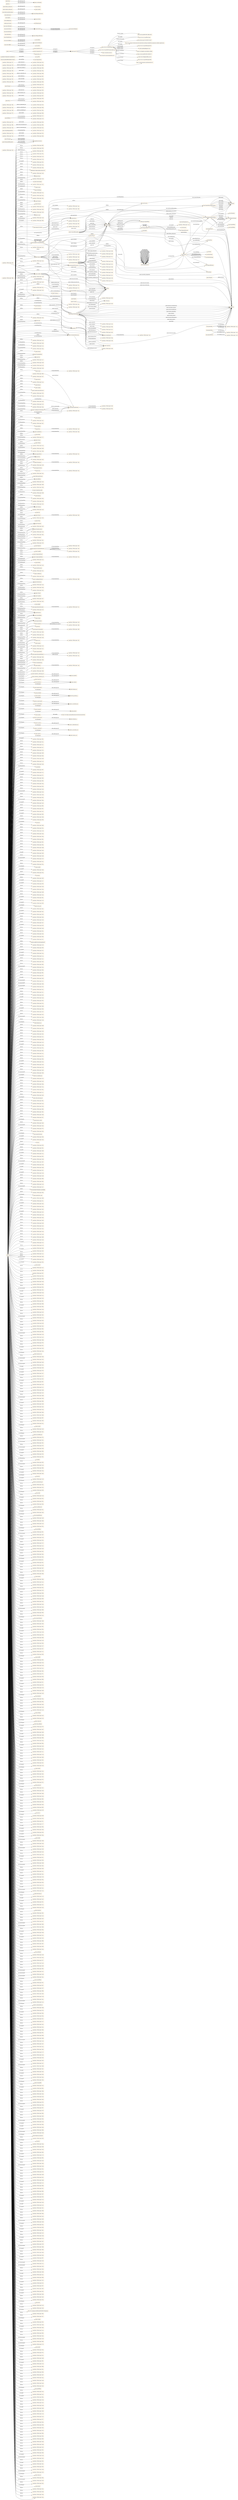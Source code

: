 digraph ar2dtool_diagram { 
rankdir=LR;
size="1501"
node [shape = rectangle, color="orange"]; "geoes:Municipio" "geopolitical:territory" "owl:Thing" "geoes:Estero" "-1ae02d2e:17f91812a46:-7c40" "geoes:ZonaContigua" "-1ae02d2e:17f91812a46:-7fe9" "-1ae02d2e:17f91812a46:-7d13" "-1ae02d2e:17f91812a46:-7f1a" "geoes:Lavajo" "-1ae02d2e:17f91812a46:-7cf5" "geoes:Morfologia" "-1ae02d2e:17f91812a46:-7c4c" "-1ae02d2e:17f91812a46:-7dce" "-1ae02d2e:17f91812a46:-7d0c" "geoes:Torrente" "geoes:MasaDeAguaArtificial" "geoes:Estuario" "-1ae02d2e:17f91812a46:-7e2a" "-1ae02d2e:17f91812a46:-7d50" "-1ae02d2e:17f91812a46:-7c66" "geoes:Canyo" "-1ae02d2e:17f91812a46:-7c46" "-1ae02d2e:17f91812a46:-7dad" "geoes:Acuifero" "-1ae02d2e:17f91812a46:-7ce4" "-1ae02d2e:17f91812a46:-7f16" "-1ae02d2e:17f91812a46:-7e4b" "-1ae02d2e:17f91812a46:-7cc4" "-1ae02d2e:17f91812a46:-7dee" "-1ae02d2e:17f91812a46:-7c5a" "geoes:Nevero" "-1ae02d2e:17f91812a46:-7fa3" "geoes:FuenteArtificial" "geoes:Mar" "-1ae02d2e:17f91812a46:-7ca7" "-1ae02d2e:17f91812a46:-7ffb" "-1ae02d2e:17f91812a46:-7c89" "-1ae02d2e:17f91812a46:-7cef" "-1ae02d2e:17f91812a46:-7c8d" "-1ae02d2e:17f91812a46:-7f51" "geoes:Canal" "-1ae02d2e:17f91812a46:-7e07" "geoes:Arroyo" "-1ae02d2e:17f91812a46:-7d1e" "-1ae02d2e:17f91812a46:-7e71" "geoes:Rio" "-1ae02d2e:17f91812a46:-7cee" "-1ae02d2e:17f91812a46:-7f72" "-1ae02d2e:17f91812a46:-7d53" "-1ae02d2e:17f91812a46:-7e6d" "geoes:Recinto" "-1ae02d2e:17f91812a46:-7dc1" "geoes:Saladar" "-1ae02d2e:17f91812a46:-7e1c" "geoes:ZonaEconomicaExclusiva" "-1ae02d2e:17f91812a46:-7d7b" "-1ae02d2e:17f91812a46:-7cde" "geoes:FenomenoHidrografico" "-1ae02d2e:17f91812a46:-7e44" "-1ae02d2e:17f91812a46:-7c53" "-1ae02d2e:17f91812a46:-7e2c" "-1ae02d2e:17f91812a46:-7da4" "geoes:CanalAguasContinentales" "geoes:Aluvion" "-1ae02d2e:17f91812a46:-7f8a" "-1ae02d2e:17f91812a46:-7fc0" "geoes:Acequia" "-1ae02d2e:17f91812a46:-7f13" "-1ae02d2e:17f91812a46:-7fa0" "-1ae02d2e:17f91812a46:-7faf" "-1ae02d2e:17f91812a46:-7e5c" "-1ae02d2e:17f91812a46:-7de7" "-1ae02d2e:17f91812a46:-7f56" "geoes:AltaMar" "geoes:Pozo" "geoes:AguasCorrientes" "-1ae02d2e:17f91812a46:-7c42" "geoes:CanalMarino" "geoes:Delta" "geoes:Humedal" "-1ae02d2e:17f91812a46:-7c71" "geoes:Charca" "-1ae02d2e:17f91812a46:-7fbb" "-1ae02d2e:17f91812a46:-7e57" "geoes:Tuberia" "-1ae02d2e:17f91812a46:-7c3e" "-1ae02d2e:17f91812a46:-7e09" "-1ae02d2e:17f91812a46:-7e1f" "geoes:Lago" "geoes:AguasSubterraneas" "geoes:Dren" "-1ae02d2e:17f91812a46:-7dd6" "geoes:AguasDulces" "geoes:Captacion" "-1ae02d2e:17f91812a46:-7fdc" "-1ae02d2e:17f91812a46:-7fe2" "geoes:Ibon" "-1ae02d2e:17f91812a46:-7e03" "-1ae02d2e:17f91812a46:-7e63" "geoes:Nacimiento" "-1ae02d2e:17f91812a46:-7c99" "geoes:AguasCosteras" "geoes:Gola" "-1ae02d2e:17f91812a46:-7dca" "-1ae02d2e:17f91812a46:-7f30" "-1ae02d2e:17f91812a46:-7e5f" "geoes:HidronimoPuntual" "geoes:Albufera" "-1ae02d2e:17f91812a46:-7f10" "-1ae02d2e:17f91812a46:-7e26" "-1ae02d2e:17f91812a46:-7fb5" "-1ae02d2e:17f91812a46:-7f59" "-1ae02d2e:17f91812a46:-7d08" "-1ae02d2e:17f91812a46:-7d56" "geoes:AguasQuietas" "geoes:ZonaHumeda" "-1ae02d2e:17f91812a46:-7fac" "geoes:AguasMarinas" "geoes:ZonaEncharcable" "-1ae02d2e:17f91812a46:-7d6f" "-1ae02d2e:17f91812a46:-7e69" "geoes:Basines" "-1ae02d2e:17f91812a46:-7d5a" "-1ae02d2e:17f91812a46:-7cfd" "-1ae02d2e:17f91812a46:-7f9d" "-1ae02d2e:17f91812a46:-7f36" "-1ae02d2e:17f91812a46:-7f1e" "-1ae02d2e:17f91812a46:-7d2d" "-1ae02d2e:17f91812a46:-7fe5" "geoes:Embalse" "-1ae02d2e:17f91812a46:-7c82" "geoes:Marisma" "-1ae02d2e:17f91812a46:-7ce9" "geoes:Ojo" "geoes:Glaciar" "geoes:AguasSuperficiales" "-1ae02d2e:17f91812a46:-7d26" "geoes:Acuitardo" "geoes:Toma" "-1ae02d2e:17f91812a46:-7fd7" "-1ae02d2e:17f91812a46:-7e00" "geoes:Manantial" "-1ae02d2e:17f91812a46:-7fb8" "-1ae02d2e:17f91812a46:-7c96" "-1ae02d2e:17f91812a46:-7e05" "geoes:Desembocadura" "geoes:Cascada" "-1ae02d2e:17f91812a46:-7c62" "-1ae02d2e:17f91812a46:-7fd4" "geoes:Rapido" "-1ae02d2e:17f91812a46:-7f6d" "-1ae02d2e:17f91812a46:-7db2" "-1ae02d2e:17f91812a46:-7cc8" "geoes:Corriente" "-1ae02d2e:17f91812a46:-7de1" "-1ae02d2e:17f91812a46:-7f29" "-1ae02d2e:17f91812a46:-7c95" "-1ae02d2e:17f91812a46:-7e66" "geoes:Deposito" "-1ae02d2e:17f91812a46:-7ff5" "geoes:AguasCorrientesArtificiales" "-1ae02d2e:17f91812a46:-7f99" "geoes:Canalillo" "geoes:SurgenciaNatural" "geoes:SurgenciaArtificial" "-1ae02d2e:17f91812a46:-7e13" "-1ae02d2e:17f91812a46:-7e22" "geoes:Bodon" "-1ae02d2e:17f91812a46:-7fec" "-1ae02d2e:17f91812a46:-7ceb" "geoes:MarTerritorial" "-1ae02d2e:17f91812a46:-7e51" "geoes:Confluencia" "-1ae02d2e:17f91812a46:-7fa9" "-1ae02d2e:17f91812a46:-7ca8" "-1ae02d2e:17f91812a46:-7cd6" "-1ae02d2e:17f91812a46:-7ff2" "geoes:CanalAguasMarinas" "-1ae02d2e:17f91812a46:-7cbe" "-1ae02d2e:17f91812a46:-7f4e" "-1ae02d2e:17f91812a46:-7e7c" "geoes:Distribucion" "-1ae02d2e:17f91812a46:-7ce6" "geoes:Afluente" "-1ae02d2e:17f91812a46:-7f40" "-1ae02d2e:17f91812a46:-7cbb" "-1ae02d2e:17f91812a46:-7f8f" "-1ae02d2e:17f91812a46:-7dc5" "-1ae02d2e:17f91812a46:-7f92" "geoes:Conducto" "-1ae02d2e:17f91812a46:-7d22" "-1ae02d2e:17f91812a46:-7e3f" "geoes:AguasCorrientesNaturales" "-1ae02d2e:17f91812a46:-7cad" "-1ae02d2e:17f91812a46:-7ff8" "geoes:Chortal" "-1ae02d2e:17f91812a46:-7d72" "geoes:Desague" "geoes:CorrienteSubterranea" "geoes:Sumidero" "-1ae02d2e:17f91812a46:-7d17" "-1ae02d2e:17f91812a46:-7d45" "-1ae02d2e:17f91812a46:-7fd0" "geoes:Aljibe" "geoes:AguasQuietasNaturales" "geoes:Meandro" "-1ae02d2e:17f91812a46:-7f69" "geoes:AguasDeTransicion" "-1ae02d2e:17f91812a46:-7e7f" "geoes:Barranco" "geoes:MasaDeHielo" "geoes:Salina" "geoes:AguasSaladas" "geoes:Surgencia" "-1ae02d2e:17f91812a46:-7f79" "geoes:Ria" "-1ae02d2e:17f91812a46:-7f25" "geoes:AguasContinentales" "-1ae02d2e:17f91812a46:-7f95" "-1ae02d2e:17f91812a46:-7d80" "geoes:CuencaHidrografica" "-1ae02d2e:17f91812a46:-7f22" "-1ae02d2e:17f91812a46:-7ce0" "-1ae02d2e:17f91812a46:-7e38" "-1ae02d2e:17f91812a46:-7fc7" "-1ae02d2e:17f91812a46:-7f80" "geoes:Lucio" "geoes:Laguna" "-1ae02d2e:17f91812a46:-7fcd" "-1ae02d2e:17f91812a46:-7c35" "-1ae02d2e:17f91812a46:-7f60" "-1ae02d2e:17f91812a46:-7e76" "geoes:Aguas" "-1ae02d2e:17f91812a46:-7ce2" "-1ae02d2e:17f91812a46:-7dbb" "geoes:LagunaSalada" "geoes:AguasQuietasArtificiales" "-1ae02d2e:17f91812a46:-7d04" "-1ae02d2e:17f91812a46:-7d96" "geoes:FuenteArtesana" "-1ae02d2e:17f91812a46:-7c5d" "geoes:Rambla" "-1ae02d2e:17f91812a46:-7ccb" "-1ae02d2e:17f91812a46:-7d5e" "-1ae02d2e:17f91812a46:-7e31" "-1ae02d2e:17f91812a46:-7d0d" "wgs84_pos:SpatialThing" "time:TimeZone" "time:GeneralDateTimeDescription" "time:DateTimeInterval" "7ba4c55a5a0f41f89942858d527b6203" "eac46b064705f46c9bf7c02495865023" "time:TRS" "time:TemporalDuration" "time:Duration" "time:GeneralDurationDescription" "time:ProperInterval" "time:TimePosition" "time:TemporalPosition" "time:Interval" "time:TemporalEntity" "time:MonthOfYear" "time:TemporalUnit" "time:Instant" "time:DayOfWeek" ; /*classes style*/
	"geoes:top.owl" -> "http://www.w3.org/2006/time" [ label = "owl:imports" ];
	"geoes:top.owl" -> "http://www.w3.org/2003/01/geo/wgs84_pos" [ label = "owl:imports" ];
	"geoes:top.owl" -> "http://vocab.deri.ie/scovo" [ label = "owl:imports" ];
	"geoes:top.owl" -> "http://aims.fao.org/aos/geopolitical.owl" [ label = "owl:imports" ];
	"geoes:AguasContinentales" -> "-1ae02d2e:17f91812a46:-7e69" [ label = "owl:equivalentClass" ];
	"http://www.w3.org/2006/time" -> "http://orcid.org/0000-0002-3884-3420" [ label = "dcterms:creator" ];
	"http://www.w3.org/2006/time" -> "http://www.w3.org/TR/owl-time" [ label = "rdfs:seeAlso" ];
	"http://www.w3.org/2006/time" -> "http://dx.doi.org/10.3233/SW-150187" [ label = "rdfs:seeAlso" ];
	"http://www.w3.org/2006/time" -> "http://www.semantic-web-journal.net/content/time-ontology-extended-non-gregorian-calendar-applications" [ label = "rdfs:seeAlso" ];
	"http://www.w3.org/2006/time" -> "http://www.w3.org/TR/owl-time" [ label = "dcterms:isVersionOf" ];
	"http://www.w3.org/2006/time" -> "http://www.w3.org/2006/time#2016" [ label = "owl:versionIRI" ];
	"http://www.w3.org/2006/time" -> "mailto:panfeng66@gmail.com" [ label = "dcterms:creator" ];
	"http://www.w3.org/2006/time" -> "https://en.wikipedia.org/wiki/Jerry_Hobbs" [ label = "dcterms:creator" ];
	"http://www.w3.org/2006/time" -> "https://orcid.org/0000-0001-8269-8171" [ label = "dcterms:contributor" ];
	"http://www.w3.org/2006/time" -> "mailto:chris.little@metoffice.gov.uk" [ label = "dcterms:contributor" ];
	"http://www.w3.org/2006/time" -> "http://www.w3.org/2006/time#2006" [ label = "owl:priorVersion" ];
	"http://www.w3.org/2006/time" -> "https://creativecommons.org/licenses/by/4.0/" [ label = "dcterms:license" ];
	"time:generalDay" -> "-1ae02d2e:17f91812a46:-7c2a" [ label = "owl:withRestrictions" ];
	"time:generalDay" -> "xsd:string" [ label = "owl:onDatatype" ];
	"time:intervalBefore" -> "time:intervalDisjoint" [ label = "rdfs:subPropertyOf" ];
	"time:intervalBefore" -> "time:before" [ label = "rdfs:subPropertyOf" ];
	"geoes:geopolitica.owl" -> "geoes:top.owl" [ label = "owl:imports" ];
	"time:inDateTime" -> "time:inTemporalPosition" [ label = "rdfs:subPropertyOf" ];
	"geoes:sometido_a_descarga_por" -> "geoes:sometido" [ label = "rdfs:subPropertyOf" ];
	"time:intervalFinishes" -> "time:intervalIn" [ label = "rdfs:subPropertyOf" ];
	"geoes:transportes.owl" -> "geoes:top.owl" [ label = "owl:imports" ];
	"wgs84_pos:location" -> "foaf:based_near" [ label = "rdfs:subPropertyOf" ];
	"geoes:AguasCorrientes" -> "-1ae02d2e:17f91812a46:-7e66" [ label = "owl:equivalentClass" ];
	"time:hasEnd" -> "time:hasTime" [ label = "rdfs:subPropertyOf" ];
	"geoes:Rambla" -> "-1ae02d2e:17f91812a46:-7ca8" [ label = "owl:equivalentClass" ];
	"geoes:transvasa" -> "geoes:conduce" [ label = "rdfs:subPropertyOf" ];
	"geoes:desembocaEn" -> "geoes:desagua_en" [ label = "rdfs:subPropertyOf" ];
	"geoes:Lucio" -> "-1ae02d2e:17f91812a46:-7cf5" [ label = "owl:equivalentClass" ];
	"time:hasDurationDescription" -> "time:hasTemporalDuration" [ label = "rdfs:subPropertyOf" ];
	"geoes:" -> "geoes:hydro.owl" [ label = "owl:imports" ];
	"geoes:" -> "geoes:transportes.owl" [ label = "owl:imports" ];
	"geoes:" -> "geoes:geopolitica.owl" [ label = "owl:imports" ];
	"geoes:Acuifero" -> "-1ae02d2e:17f91812a46:-7e7c" [ label = "owl:equivalentClass" ];
	"geoes:Aguas" -> "-1ae02d2e:17f91812a46:-7e6d" [ label = "owl:equivalentClass" ];
	"geoes:precedeA" -> "geoes:esta_proxima_a" [ label = "rdfs:subPropertyOf" ];
	"time:intervalIn" -> "time:intervalEquals" [ label = "owl:propertyDisjointWith" ];
	"time:inTimePosition" -> "time:inTemporalPosition" [ label = "rdfs:subPropertyOf" ];
	"geoes:Pozo" -> "-1ae02d2e:17f91812a46:-7cad" [ label = "owl:equivalentClass" ];
	"geoes:es_transvasada" -> "geoes:es_conducido_por" [ label = "rdfs:subPropertyOf" ];
	"geoes:distribuye" -> "geoes:conduce" [ label = "rdfs:subPropertyOf" ];
	"geoes:Canal" -> "-1ae02d2e:17f91812a46:-7dc5" [ label = "owl:equivalentClass" ];
	"geoes:transmite" -> "geoes:permite" [ label = "rdfs:subPropertyOf" ];
	"time:generalYear" -> "-1ae02d2e:17f91812a46:-7c28" [ label = "owl:withRestrictions" ];
	"time:generalYear" -> "xsd:string" [ label = "owl:onDatatype" ];
	"time:intervalStarts" -> "time:intervalIn" [ label = "rdfs:subPropertyOf" ];
	"geoes:nombre_alternativo" -> "geoes:nombre" [ label = "rdfs:subPropertyOf" ];
	"time:intervalDuring" -> "time:intervalIn" [ label = "rdfs:subPropertyOf" ];
	"time:ProperInterval" -> "time:Instant" [ label = "owl:disjointWith" ];
	"geoes:AguasQuietas" -> "-1ae02d2e:17f91812a46:-7e22" [ label = "owl:equivalentClass" ];
	"time:seconds" -> "http://www.bipm.org/en/publications/si-brochure/second.html" [ label = "rdfs:seeAlso" ];
	"geoes:se_extrae_para" -> "geoes:alimenta_a" [ label = "rdfs:subPropertyOf" ];
	"geoes:AguasQuietasNaturales" -> "-1ae02d2e:17f91812a46:-7e1c" [ label = "owl:equivalentClass" ];
	"geoes:Idioma_alternativo" -> "geoes:idioma" [ label = "rdfs:subPropertyOf" ];
	"time:generalMonth" -> "-1ae02d2e:17f91812a46:-7c29" [ label = "owl:withRestrictions" ];
	"time:generalMonth" -> "xsd:string" [ label = "owl:onDatatype" ];
	"time:intervalEquals" -> "time:intervalIn" [ label = "owl:propertyDisjointWith" ];
	"geoes:CanalAguasMarinas" -> "-1ae02d2e:17f91812a46:-7dbb" [ label = "owl:equivalentClass" ];
	"geoes:ZonaHumeda" -> "-1ae02d2e:17f91812a46:-7c42" [ label = "owl:equivalentClass" ];
	"geoes:Afluente" -> "-1ae02d2e:17f91812a46:-7e71" [ label = "owl:equivalentClass" ];
	"geoes:Afluente" -> "-1ae02d2e:17f91812a46:-7e76" [ label = "owl:equivalentClass" ];
	"geoes:se_extrae" -> "geoes:es_alimentada_por" [ label = "rdfs:subPropertyOf" ];
	"geoes:AguasCorrientesArtificiales" -> "-1ae02d2e:17f91812a46:-7e63" [ label = "owl:equivalentClass" ];
	"geoes:AguasCorrientesArtificiales" -> "-1ae02d2e:17f91812a46:-7e5f" [ label = "owl:equivalentClass" ];
	"geoes:AguasSuperficiales" -> "-1ae02d2e:17f91812a46:-7e00" [ label = "owl:equivalentClass" ];
	"time:hasDuration" -> "time:hasTemporalDuration" [ label = "rdfs:subPropertyOf" ];
	"geoes:AguasDeTransicion" -> "-1ae02d2e:17f91812a46:-7e3f" [ label = "owl:equivalentClass" ];
	"geoes:AguasDeTransicion" -> "-1ae02d2e:17f91812a46:-7e31" [ label = "owl:equivalentClass" ];
	"time:hasBeginning" -> "time:hasTime" [ label = "rdfs:subPropertyOf" ];
	"geoes:MasaDeAguaArtificial" -> "-1ae02d2e:17f91812a46:-7cc8" [ label = "owl:equivalentClass" ];
	"geoes:Nacimiento" -> "-1ae02d2e:17f91812a46:-7cbe" [ label = "owl:equivalentClass" ];
	"geoes:Dren" -> "-1ae02d2e:17f91812a46:-7d5e" [ label = "owl:equivalentClass" ];
	"geoes:long" -> "geoes:coordenadas" [ label = "rdfs:subPropertyOf" ];
	"geoes:Gola" -> "-1ae02d2e:17f91812a46:-7d1e" [ label = "owl:equivalentClass" ];
	"geoes:CanalAguasContinentales" -> "-1ae02d2e:17f91812a46:-7dc1" [ label = "owl:equivalentClass" ];
	"geoes:AguasQuietasArtificiales" -> "-1ae02d2e:17f91812a46:-7e1f" [ label = "owl:equivalentClass" ];
	"geoes:SurgenciaArtificial" -> "-1ae02d2e:17f91812a46:-7c5a" [ label = "owl:equivalentClass" ];
	"time:TemporalEntity" -> "-1ae02d2e:17f91812a46:-7c2e" [ label = "owl:unionOf" ];
	"geoes:es_distribuida" -> "geoes:es_conducido_por" [ label = "rdfs:subPropertyOf" ];
	"geoes:sigueA" -> "geoes:esta_proxima_a" [ label = "rdfs:subPropertyOf" ];
	"geoes:Surgencia" -> "-1ae02d2e:17f91812a46:-7c5d" [ label = "owl:equivalentClass" ];
	"geoes:es_capturado" -> "geoes:es_conectado_con" [ label = "rdfs:subPropertyOf" ];
	"geoes:Desague" -> "-1ae02d2e:17f91812a46:-7d72" [ label = "owl:equivalentClass" ];
	"geoes:captura" -> "geoes:conecta_con" [ label = "rdfs:subPropertyOf" ];
	"geoes:sometida_a_influencia_de" -> "geoes:sometido" [ label = "rdfs:subPropertyOf" ];
	"NULL" -> "-1ae02d2e:17f91812a46:-7f9c" [ label = "owl:unionOf" ];
	"NULL" -> "-1ae02d2e:17f91812a46:-7dcc" [ label = "rdf:rest" ];
	"NULL" -> "-1ae02d2e:17f91812a46:-7e11" [ label = "rdf:rest" ];
	"NULL" -> "-1ae02d2e:17f91812a46:-7ec7" [ label = "rdf:rest" ];
	"NULL" -> "geoes:Deposito" [ label = "rdf:first" ];
	"NULL" -> "-1ae02d2e:17f91812a46:-7d7a" [ label = "owl:unionOf" ];
	"NULL" -> "-1ae02d2e:17f91812a46:-7d09" [ label = "rdf:rest" ];
	"NULL" -> "-1ae02d2e:17f91812a46:-7fed" [ label = "rdf:rest" ];
	"NULL" -> "-1ae02d2e:17f91812a46:-7e8f" [ label = "rdf:rest" ];
	"NULL" -> "geoes:Ria" [ label = "owl:someValuesFrom" ];
	"NULL" -> "geoes:Lago" [ label = "rdf:first" ];
	"NULL" -> "-1ae02d2e:17f91812a46:-7cc0" [ label = "rdf:rest" ];
	"NULL" -> "-1ae02d2e:17f91812a46:-7ed4" [ label = "rdf:rest" ];
	"NULL" -> "xsd:gMonth" [ label = "owl:allValuesFrom" ];
	"NULL" -> "geoes:Barranco" [ label = "owl:allValuesFrom" ];
	"NULL" -> "-1ae02d2e:17f91812a46:-7f97" [ label = "rdf:rest" ];
	"NULL" -> "-1ae02d2e:17f91812a46:-7c2c" [ label = "owl:unionOf" ];
	"NULL" -> "geoes:FuenteArtesana" [ label = "rdf:first" ];
	"NULL" -> "-1ae02d2e:17f91812a46:-7f71" [ label = "owl:unionOf" ];
	"NULL" -> "geoes:ZonaEncharcable" [ label = "rdf:first" ];
	"NULL" -> "-1ae02d2e:17f91812a46:-7d62" [ label = "rdf:rest" ];
	"NULL" -> "-1ae02d2e:17f91812a46:-7f65" [ label = "rdf:rest" ];
	"NULL" -> "-1ae02d2e:17f91812a46:-7c66" [ label = "owl:someValuesFrom" ];
	"NULL" -> "-1ae02d2e:17f91812a46:-7e6a" [ label = "rdf:rest" ];
	"NULL" -> "-1ae02d2e:17f91812a46:-7f26" [ label = "rdf:rest" ];
	"NULL" -> "-1ae02d2e:17f91812a46:-7dc8" [ label = "rdf:rest" ];
	"NULL" -> "-1ae02d2e:17f91812a46:-7d1d" [ label = "owl:intersectionOf" ];
	"NULL" -> "-1ae02d2e:17f91812a46:-7d30" [ label = "rdf:rest" ];
	"NULL" -> "geoes:Basines" [ label = "rdf:first" ];
	"NULL" -> "-1ae02d2e:17f91812a46:-7f33" [ label = "rdf:rest" ];
	"NULL" -> "-1ae02d2e:17f91812a46:-7cee" [ label = "rdf:first" ];
	"NULL" -> "-1ae02d2e:17f91812a46:-7dba" [ label = "owl:intersectionOf" ];
	"NULL" -> "-1ae02d2e:17f91812a46:-7c4c" [ label = "owl:allValuesFrom" ];
	"NULL" -> "-1ae02d2e:17f91812a46:-7e43" [ label = "owl:unionOf" ];
	"NULL" -> "geoes:Canal" [ label = "rdf:first" ];
	"NULL" -> "geoes:Manantial" [ label = "rdf:first" ];
	"NULL" -> "-1ae02d2e:17f91812a46:-7ff6" [ label = "rdf:rest" ];
	"NULL" -> "-1ae02d2e:17f91812a46:-7f01" [ label = "rdf:rest" ];
	"NULL" -> "time:GeneralDateTimeDescription" [ label = "rdf:first" ];
	"NULL" -> "-1ae02d2e:17f91812a46:-7c81" [ label = "owl:unionOf" ];
	"NULL" -> "-1ae02d2e:17f91812a46:-7fd3" [ label = "owl:unionOf" ];
	"NULL" -> "-1ae02d2e:17f91812a46:-7d3d" [ label = "rdf:rest" ];
	"NULL" -> "-1ae02d2e:17f91812a46:-7f9f" [ label = "owl:unionOf" ];
	"NULL" -> "time:year" [ label = "owl:onProperty" ];
	"NULL" -> "-1ae02d2e:17f91812a46:-7c89" [ label = "owl:someValuesFrom" ];
	"NULL" -> "-1ae02d2e:17f91812a46:-7db0" [ label = "rdf:rest" ];
	"NULL" -> "-1ae02d2e:17f91812a46:-7fc4" [ label = "rdf:rest" ];
	"NULL" -> "-1ae02d2e:17f91812a46:-7c39" [ label = "rdf:rest" ];
	"NULL" -> "-1ae02d2e:17f91812a46:-7ede" [ label = "rdf:rest" ];
	"NULL" -> "-1ae02d2e:17f91812a46:-7d4a" [ label = "rdf:rest" ];
	"NULL" -> "-1ae02d2e:17f91812a46:-7f8c" [ label = "rdf:rest" ];
	"NULL" -> "geoes:Aguas" [ label = "rdf:first" ];
	"NULL" -> "-1ae02d2e:17f91812a46:-7fd1" [ label = "rdf:rest" ];
	"NULL" -> "geoes:Acuifero" [ label = "owl:allValuesFrom" ];
	"NULL" -> "-1ae02d2e:17f91812a46:-7f0e" [ label = "rdf:rest" ];
	"NULL" -> "-1ae02d2e:17f91812a46:-7e88" [ label = "rdf:rest" ];
	"NULL" -> "geoes:Marisma" [ label = "owl:allValuesFrom" ];
	"NULL" -> "-1ae02d2e:17f91812a46:-7eeb" [ label = "rdf:rest" ];
	"NULL" -> "-1ae02d2e:17f91812a46:-7e90" [ label = "owl:oneOf" ];
	"NULL" -> "-1ae02d2e:17f91812a46:-7e49" [ label = "rdf:rest" ];
	"NULL" -> "-1ae02d2e:17f91812a46:-7e70" [ label = "owl:intersectionOf" ];
	"NULL" -> "-1ae02d2e:17f91812a46:-7eac" [ label = "rdf:rest" ];
	"NULL" -> "-1ae02d2e:17f91812a46:-7f5a" [ label = "rdf:rest" ];
	"NULL" -> "geoes:estaEn" [ label = "owl:onProperty" ];
	"NULL" -> "-1ae02d2e:17f91812a46:-7ded" [ label = "owl:unionOf" ];
	"NULL" -> "-1ae02d2e:17f91812a46:-7f1b" [ label = "rdf:rest" ];
	"NULL" -> "time:days" [ label = "owl:onProperty" ];
	"NULL" -> "-1ae02d2e:17f91812a46:-7e95" [ label = "rdf:rest" ];
	"NULL" -> "geoes:Ibon" [ label = "owl:someValuesFrom" ];
	"NULL" -> "-1ae02d2e:17f91812a46:-7cc7" [ label = "owl:unionOf" ];
	"NULL" -> "-1ae02d2e:17f91812a46:-7c71" [ label = "owl:someValuesFrom" ];
	"NULL" -> "-1ae02d2e:17f91812a46:-7f3f" [ label = "owl:unionOf" ];
	"NULL" -> "-1ae02d2e:17f91812a46:-7cb9" [ label = "rdf:rest" ];
	"NULL" -> "geoes:AguasCorrientesNaturales" [ label = "rdf:first" ];
	"NULL" -> "-1ae02d2e:17f91812a46:-7c8e" [ label = "rdf:rest" ];
	"NULL" -> "-1ae02d2e:17f91812a46:-7ddf" [ label = "rdf:rest" ];
	"NULL" -> "geoes:CorrienteSubterranea" [ label = "rdf:first" ];
	"NULL" -> "-1ae02d2e:17f91812a46:-7e24" [ label = "rdf:rest" ];
	"NULL" -> "-1ae02d2e:17f91812a46:-7f6c" [ label = "owl:unionOf" ];
	"NULL" -> "-1ae02d2e:17f91812a46:-7cc6" [ label = "rdf:rest" ];
	"NULL" -> "-1ae02d2e:17f91812a46:-7fbf" [ label = "owl:unionOf" ];
	"NULL" -> "geoes:evacua_de" [ label = "owl:onProperty" ];
	"NULL" -> "-1ae02d2e:17f91812a46:-7dec" [ label = "rdf:rest" ];
	"NULL" -> "-1ae02d2e:17f91812a46:-7e6c" [ label = "owl:unionOf" ];
	"NULL" -> "-1ae02d2e:17f91812a46:-7d25" [ label = "owl:unionOf" ];
	"NULL" -> "-1ae02d2e:17f91812a46:-7e9e" [ label = "rdf:rest" ];
	"NULL" -> "-1ae02d2e:17f91812a46:-7cd3" [ label = "rdf:rest" ];
	"NULL" -> "-1ae02d2e:17f91812a46:-7ee7" [ label = "rdf:rest" ];
	"NULL" -> "-1ae02d2e:17f91812a46:-7f2f" [ label = "owl:unionOf" ];
	"NULL" -> "-1ae02d2e:17f91812a46:-7ea8" [ label = "rdf:rest" ];
	"NULL" -> "-1ae02d2e:17f91812a46:-7fce" [ label = "rdf:rest" ];
	"NULL" -> "-1ae02d2e:17f91812a46:-7ef4" [ label = "rdf:rest" ];
	"NULL" -> "-1ae02d2e:17f91812a46:-7fe8" [ label = "owl:unionOf" ];
	"NULL" -> "geoes:conecta_con" [ label = "owl:onProperty" ];
	"NULL" -> "-1ae02d2e:17f91812a46:-7cf1" [ label = "rdf:rest" ];
	"NULL" -> "4048254c2f8d9782c93026cbe839c4f7" [ label = "rdf:first" ];
	"NULL" -> "-1ae02d2e:17f91812a46:-7e7d" [ label = "rdf:rest" ];
	"NULL" -> "-1ae02d2e:17f91812a46:-7f39" [ label = "rdf:rest" ];
	"NULL" -> "-1ae02d2e:17f91812a46:-7cfc" [ label = "owl:unionOf" ];
	"NULL" -> "-1ae02d2e:17f91812a46:-7cba" [ label = "owl:unionOf" ];
	"NULL" -> "-1ae02d2e:17f91812a46:-7cca" [ label = "owl:unionOf" ];
	"NULL" -> "-1ae02d2e:17f91812a46:-7ec2" [ label = "rdf:rest" ];
	"NULL" -> "-1ae02d2e:17f91812a46:-7d43" [ label = "rdf:rest" ];
	"NULL" -> "geoes:Salina" [ label = "rdf:first" ];
	"NULL" -> "-1ae02d2e:17f91812a46:-7f85" [ label = "rdf:rest" ];
	"NULL" -> "-1ae02d2e:17f91812a46:-7c6a" [ label = "owl:intersectionOf" ];
	"NULL" -> "-1ae02d2e:17f91812a46:-7c35" [ label = "owl:allValuesFrom" ];
	"NULL" -> "geoes:AguasCorrientesNaturales" [ label = "owl:someValuesFrom" ];
	"NULL" -> "-1ae02d2e:17f91812a46:-7f46" [ label = "rdf:rest" ];
	"NULL" -> "-1ae02d2e:17f91812a46:-7f81" [ label = "rdf:rest" ];
	"NULL" -> "-1ae02d2e:17f91812a46:-7f07" [ label = "rdf:rest" ];
	"NULL" -> "-1ae02d2e:17f91812a46:-7d80" [ label = "owl:allValuesFrom" ];
	"NULL" -> "-1ae02d2e:17f91812a46:-7e93" [ label = "owl:oneOf" ];
	"NULL" -> "-1ae02d2e:17f91812a46:-7c41" [ label = "owl:intersectionOf" ];
	"NULL" -> "-1ae02d2e:17f91812a46:-7d0b" [ label = "owl:intersectionOf" ];
	"NULL" -> "-1ae02d2e:17f91812a46:-7cf3" [ label = "owl:intersectionOf" ];
	"NULL" -> "-1ae02d2e:17f91812a46:-7ea1" [ label = "owl:oneOf" ];
	"NULL" -> "-1ae02d2e:17f91812a46:-7d11" [ label = "rdf:rest" ];
	"NULL" -> "-1ae02d2e:17f91812a46:-7ef2" [ label = "owl:oneOf" ];
	"NULL" -> "-1ae02d2e:17f91812a46:-7ea6" [ label = "owl:oneOf" ];
	"NULL" -> "-1ae02d2e:17f91812a46:-7f53" [ label = "rdf:rest" ];
	"NULL" -> "-1ae02d2e:17f91812a46:-7f14" [ label = "rdf:rest" ];
	"NULL" -> "geoes:Distribucion" [ label = "rdf:first" ];
	"NULL" -> "-1ae02d2e:17f91812a46:-7db6" [ label = "rdf:rest" ];
	"NULL" -> "-1ae02d2e:17f91812a46:-7f4d" [ label = "owl:unionOf" ];
	"NULL" -> "geoes:Embalse" [ label = "owl:someValuesFrom" ];
	"NULL" -> "-1ae02d2e:17f91812a46:-7c87" [ label = "rdf:rest" ];
	"NULL" -> "-1ae02d2e:17f91812a46:-7dc3" [ label = "rdf:rest" ];
	"NULL" -> "-1ae02d2e:17f91812a46:-7d84" [ label = "owl:intersectionOf" ];
	"NULL" -> "-1ae02d2e:17f91812a46:-7e13" [ label = "owl:someValuesFrom" ];
	"NULL" -> "-1ae02d2e:17f91812a46:-7cdd" [ label = "rdf:rest" ];
	"NULL" -> "geoes:deposita_en" [ label = "owl:onProperty" ];
	"NULL" -> "-1ae02d2e:17f91812a46:-7d8f" [ label = "rdf:rest" ];
	"NULL" -> "geoes:AguasQuietasArtificiales" [ label = "rdf:first" ];
	"NULL" -> "geoes:AguasQuietasArtificiales" [ label = "owl:complementOf" ];
	"NULL" -> "geoes:Acuifero" [ label = "rdf:first" ];
	"NULL" -> "-1ae02d2e:17f91812a46:-7fa5" [ label = "rdf:rest" ];
	"NULL" -> "-1ae02d2e:17f91812a46:-7c90" [ label = "rdf:rest" ];
	"NULL" -> "-1ae02d2e:17f91812a46:-7efe" [ label = "rdf:rest" ];
	"NULL" -> "geoes:Manantial" [ label = "owl:allValuesFrom" ];
	"NULL" -> "geoes:Saladar" [ label = "rdf:first" ];
	"NULL" -> "-1ae02d2e:17f91812a46:-7c51" [ label = "rdf:rest" ];
	"NULL" -> "geoes:SurgenciaArtificial" [ label = "rdf:first" ];
	"NULL" -> "-1ae02d2e:17f91812a46:-7ebf" [ label = "rdf:rest" ];
	"NULL" -> "-1ae02d2e:17f91812a46:-7c45" [ label = "owl:unionOf" ];
	"NULL" -> "-1ae02d2e:17f91812a46:-7c88" [ label = "owl:unionOf" ];
	"NULL" -> "-1ae02d2e:17f91812a46:-7f2e" [ label = "rdf:rest" ];
	"NULL" -> "-1ae02d2e:17f91812a46:-7fb2" [ label = "rdf:rest" ];
	"NULL" -> "-1ae02d2e:17f91812a46:-7ecc" [ label = "rdf:rest" ];
	"NULL" -> "-1ae02d2e:17f91812a46:-7f7a" [ label = "rdf:rest" ];
	"NULL" -> "-1ae02d2e:17f91812a46:-7cc4" [ label = "owl:allValuesFrom" ];
	"NULL" -> "-1ae02d2e:17f91812a46:-7f3b" [ label = "rdf:rest" ];
	"NULL" -> "-1ae02d2e:17f91812a46:-7dc4" [ label = "owl:unionOf" ];
	"NULL" -> "-1ae02d2e:17f91812a46:-7e50" [ label = "owl:unionOf" ];
	"NULL" -> "-1ae02d2e:17f91812a46:-7c6f" [ label = "rdf:rest" ];
	"NULL" -> "-1ae02d2e:17f91812a46:-7e83" [ label = "rdf:rest" ];
	"NULL" -> "-1ae02d2e:17f91812a46:-7cbb" [ label = "owl:allValuesFrom" ];
	"NULL" -> "-1ae02d2e:17f91812a46:-7d00" [ label = "owl:intersectionOf" ];
	"NULL" -> "geoes:es_originado_por" [ label = "owl:onProperty" ];
	"NULL" -> "-1ae02d2e:17f91812a46:-7e7e" [ label = "owl:unionOf" ];
	"NULL" -> "geoes:conduce" [ label = "owl:onProperty" ];
	"NULL" -> "geoes:Morfologia" [ label = "rdf:first" ];
	"NULL" -> "geoes:Lucio" [ label = "owl:someValuesFrom" ];
	"NULL" -> "-1ae02d2e:17f91812a46:-7ec8" [ label = "rdf:rest" ];
	"NULL" -> "-1ae02d2e:17f91812a46:-7ce9" [ label = "rdf:first" ];
	"NULL" -> "-1ae02d2e:17f91812a46:-7dda" [ label = "rdf:rest" ];
	"NULL" -> "-1ae02d2e:17f91812a46:-7c4a" [ label = "rdf:rest" ];
	"NULL" -> "-1ae02d2e:17f91812a46:-7fee" [ label = "rdf:rest" ];
	"NULL" -> "geoes:AguasMarinas" [ label = "owl:someValuesFrom" ];
	"NULL" -> "-1ae02d2e:17f91812a46:-7cc1" [ label = "rdf:rest" ];
	"NULL" -> "-1ae02d2e:17f91812a46:-7ed5" [ label = "rdf:rest" ];
	"NULL" -> "-1ae02d2e:17f91812a46:-7db2" [ label = "owl:someValuesFrom" ];
	"NULL" -> "geoes:sufre_descarga_de" [ label = "owl:onProperty" ];
	"NULL" -> "-1ae02d2e:17f91812a46:-7fbc" [ label = "rdf:rest" ];
	"NULL" -> "-1ae02d2e:17f91812a46:-7ea3" [ label = "rdf:rest" ];
	"NULL" -> "-1ae02d2e:17f91812a46:-7d17" [ label = "owl:allValuesFrom" ];
	"NULL" -> "-1ae02d2e:17f91812a46:-7d24" [ label = "rdf:rest" ];
	"NULL" -> "-1ae02d2e:17f91812a46:-7c46" [ label = "owl:allValuesFrom" ];
	"NULL" -> "-1ae02d2e:17f91812a46:-7f66" [ label = "rdf:rest" ];
	"NULL" -> "-1ae02d2e:17f91812a46:-7d91" [ label = "rdf:rest" ];
	"NULL" -> "-1ae02d2e:17f91812a46:-7e6b" [ label = "rdf:rest" ];
	"NULL" -> "-1ae02d2e:17f91812a46:-7f27" [ label = "rdf:rest" ];
	"NULL" -> "geoes:discurre_sobre" [ label = "owl:onProperty" ];
	"NULL" -> "-1ae02d2e:17f91812a46:-7eb0" [ label = "rdf:rest" ];
	"NULL" -> "-1ae02d2e:17f91812a46:-7da3" [ label = "owl:intersectionOf" ];
	"NULL" -> "-1ae02d2e:17f91812a46:-7f73" [ label = "rdf:rest" ];
	"NULL" -> "-1ae02d2e:17f91812a46:-7f34" [ label = "rdf:rest" ];
	"NULL" -> "time:numericDuration" [ label = "owl:onProperty" ];
	"NULL" -> "-1ae02d2e:17f91812a46:-7f58" [ label = "owl:unionOf" ];
	"NULL" -> "-1ae02d2e:17f91812a46:-7d16" [ label = "owl:unionOf" ];
	"NULL" -> "rdf:nil" [ label = "rdf:rest" ];
	"NULL" -> "-1ae02d2e:17f91812a46:-7ce0" [ label = "rdf:first" ];
	"NULL" -> "-1ae02d2e:17f91812a46:-7f5f" [ label = "owl:unionOf" ];
	"NULL" -> "-1ae02d2e:17f91812a46:-7ca7" [ label = "rdf:first" ];
	"NULL" -> "-1ae02d2e:17f91812a46:-7f41" [ label = "rdf:rest" ];
	"NULL" -> "-1ae02d2e:17f91812a46:-7e89" [ label = "owl:oneOf" ];
	"NULL" -> "-1ae02d2e:17f91812a46:-7e1e" [ label = "owl:unionOf" ];
	"NULL" -> "geoes:Conducto" [ label = "rdf:first" ];
	"NULL" -> "-1ae02d2e:17f91812a46:-7f02" [ label = "rdf:rest" ];
	"NULL" -> "-1ae02d2e:17f91812a46:-7c68" [ label = "rdf:rest" ];
	"NULL" -> "-1ae02d2e:17f91812a46:-7d97" [ label = "owl:intersectionOf" ];
	"NULL" -> "geoes:esta_proxima_a" [ label = "owl:onProperty" ];
	"NULL" -> "-1ae02d2e:17f91812a46:-7d4f" [ label = "owl:unionOf" ];
	"NULL" -> "-1ae02d2e:17f91812a46:-7eb8" [ label = "owl:oneOf" ];
	"NULL" -> "geoes:Humedal" [ label = "rdf:first" ];
	"NULL" -> "-1ae02d2e:17f91812a46:-7fc5" [ label = "rdf:rest" ];
	"NULL" -> "-1ae02d2e:17f91812a46:-7c4b" [ label = "owl:unionOf" ];
	"NULL" -> "-1ae02d2e:17f91812a46:-7edf" [ label = "rdf:rest" ];
	"NULL" -> "-1ae02d2e:17f91812a46:-7f8d" [ label = "rdf:rest" ];
	"NULL" -> "-1ae02d2e:17f91812a46:-7fd2" [ label = "rdf:rest" ];
	"NULL" -> "-1ae02d2e:17f91812a46:-7c43" [ label = "rdf:rest" ];
	"NULL" -> "time:Duration" [ label = "rdf:first" ];
	"NULL" -> "geoes:AguasDulces" [ label = "owl:complementOf" ];
	"NULL" -> "-1ae02d2e:17f91812a46:-7ce7" [ label = "owl:intersectionOf" ];
	"NULL" -> "d0ce30a90d4f379b84d63c24a90d6fe8" [ label = "rdf:first" ];
	"NULL" -> "-1ae02d2e:17f91812a46:-7f5b" [ label = "rdf:rest" ];
	"NULL" -> "geoes:puede_fluir_como" [ label = "owl:onProperty" ];
	"NULL" -> "-1ae02d2e:17f91812a46:-7d9b" [ label = "rdf:rest" ];
	"NULL" -> "-1ae02d2e:17f91812a46:-7f1c" [ label = "rdf:rest" ];
	"NULL" -> "-1ae02d2e:17f91812a46:-7c40" [ label = "rdf:first" ];
	"NULL" -> "-1ae02d2e:17f91812a46:-7e62" [ label = "owl:unionOf" ];
	"NULL" -> "-1ae02d2e:17f91812a46:-7eba" [ label = "rdf:rest" ];
	"NULL" -> "-1ae02d2e:17f91812a46:-7e92" [ label = "rdf:rest" ];
	"NULL" -> "-1ae02d2e:17f91812a46:-7e25" [ label = "owl:unionOf" ];
	"NULL" -> "-1ae02d2e:17f91812a46:-7e18" [ label = "rdf:rest" ];
	"NULL" -> "-1ae02d2e:17f91812a46:-7de7" [ label = "owl:allValuesFrom" ];
	"NULL" -> "-1ae02d2e:17f91812a46:-7e64" [ label = "rdf:rest" ];
	"NULL" -> "-1ae02d2e:17f91812a46:-7e60" [ label = "rdf:rest" ];
	"NULL" -> "geoes:Embalse" [ label = "rdf:first" ];
	"NULL" -> "-1ae02d2e:17f91812a46:-7e9f" [ label = "rdf:rest" ];
	"NULL" -> "-1ae02d2e:17f91812a46:-7e32" [ label = "rdf:rest" ];
	"NULL" -> "-1ae02d2e:17f91812a46:-7dae" [ label = "rdf:rest" ];
	"NULL" -> "-1ae02d2e:17f91812a46:-7cd4" [ label = "rdf:rest" ];
	"NULL" -> "-1ae02d2e:17f91812a46:-7ee8" [ label = "rdf:rest" ];
	"NULL" -> "-1ae02d2e:17f91812a46:-7c62" [ label = "owl:someValuesFrom" ];
	"NULL" -> "geoes:Acequia" [ label = "rdf:first" ];
	"NULL" -> "-1ae02d2e:17f91812a46:-7d69" [ label = "rdf:rest" ];
	"NULL" -> "-1ae02d2e:17f91812a46:-7ea9" [ label = "rdf:rest" ];
	"NULL" -> "-1ae02d2e:17f91812a46:-7ceb" [ label = "rdf:first" ];
	"NULL" -> "-1ae02d2e:17f91812a46:-7c52" [ label = "owl:unionOf" ];
	"NULL" -> "geoes:AguasQuietasNaturales" [ label = "rdf:first" ];
	"NULL" -> "-1ae02d2e:17f91812a46:-7d5a" [ label = "owl:someValuesFrom" ];
	"NULL" -> "-1ae02d2e:17f91812a46:-7c2f" [ label = "rdf:rest" ];
	"NULL" -> "-1ae02d2e:17f91812a46:-7fa8" [ label = "owl:unionOf" ];
	"NULL" -> "-1ae02d2e:17f91812a46:-7ef5" [ label = "rdf:rest" ];
	"NULL" -> "-1ae02d2e:17f91812a46:-7ca2" [ label = "rdf:rest" ];
	"NULL" -> "-1ae02d2e:17f91812a46:-7eb6" [ label = "rdf:rest" ];
	"NULL" -> "-1ae02d2e:17f91812a46:-7cec" [ label = "owl:intersectionOf" ];
	"NULL" -> "-1ae02d2e:17f91812a46:-7d26" [ label = "owl:someValuesFrom" ];
	"NULL" -> "-1ae02d2e:17f91812a46:-7e03" [ label = "rdf:first" ];
	"NULL" -> "-1ae02d2e:17f91812a46:-7ce4" [ label = "rdf:first" ];
	"NULL" -> "-1ae02d2e:17f91812a46:-7f50" [ label = "owl:unionOf" ];
	"NULL" -> "time:second" [ label = "owl:onProperty" ];
	"NULL" -> "geoes:Aluvion" [ label = "owl:someValuesFrom" ];
	"NULL" -> "-1ae02d2e:17f91812a46:-7ec3" [ label = "rdf:rest" ];
	"NULL" -> "geoes:se_extrae_para" [ label = "owl:onProperty" ];
	"NULL" -> "geoes:Glaciar" [ label = "owl:complementOf" ];
	"NULL" -> "-1ae02d2e:17f91812a46:-7f86" [ label = "rdf:rest" ];
	"NULL" -> "-1ae02d2e:17f91812a46:-7f47" [ label = "rdf:rest" ];
	"NULL" -> "-1ae02d2e:17f91812a46:-7faa" [ label = "rdf:rest" ];
	"NULL" -> "-1ae02d2e:17f91812a46:-7f08" [ label = "rdf:rest" ];
	"NULL" -> "-1ae02d2e:17f91812a46:-7e0d" [ label = "rdf:rest" ];
	"NULL" -> "-1ae02d2e:17f91812a46:-7f93" [ label = "rdf:rest" ];
	"NULL" -> "-1ae02d2e:17f91812a46:-7d7b" [ label = "owl:someValuesFrom" ];
	"NULL" -> "-1ae02d2e:17f91812a46:-7f54" [ label = "rdf:rest" ];
	"NULL" -> "geoes:Desembocadura" [ label = "rdf:first" ];
	"NULL" -> "-1ae02d2e:17f91812a46:-7d31" [ label = "owl:intersectionOf" ];
	"NULL" -> "geoes:AguasCorrientesNaturales" [ label = "owl:allValuesFrom" ];
	"NULL" -> "-1ae02d2e:17f91812a46:-7ead" [ label = "owl:oneOf" ];
	"NULL" -> "geoes:alimenta_a" [ label = "owl:onProperty" ];
	"NULL" -> "-1ae02d2e:17f91812a46:-7e1a" [ label = "rdf:rest" ];
	"NULL" -> "-1ae02d2e:17f91812a46:-7cd5" [ label = "owl:unionOf" ];
	"NULL" -> "-1ae02d2e:17f91812a46:-7f61" [ label = "rdf:rest" ];
	"NULL" -> "geoes:Torrente" [ label = "owl:someValuesFrom" ];
	"NULL" -> "geoes:AltaMar" [ label = "rdf:first" ];
	"NULL" -> "-1ae02d2e:17f91812a46:-7fd8" [ label = "rdf:rest" ];
	"NULL" -> "-1ae02d2e:17f91812a46:-7fb4" [ label = "owl:unionOf" ];
	"NULL" -> "-1ae02d2e:17f91812a46:-7c84" [ label = "rdf:rest" ];
	"NULL" -> "-1ae02d2e:17f91812a46:-7d1f" [ label = "rdf:rest" ];
	"NULL" -> "-1ae02d2e:17f91812a46:-7dd1" [ label = "rdf:rest" ];
	"NULL" -> "-1ae02d2e:17f91812a46:-7e74" [ label = "owl:intersectionOf" ];
	"NULL" -> "geoes:sometida_a_influencia_de" [ label = "owl:onProperty" ];
	"NULL" -> "time:Interval" [ label = "rdf:first" ];
	"NULL" -> "-1ae02d2e:17f91812a46:-7fa6" [ label = "rdf:rest" ];
	"NULL" -> "-1ae02d2e:17f91812a46:-7eff" [ label = "rdf:rest" ];
	"NULL" -> "-1ae02d2e:17f91812a46:-7e9c" [ label = "owl:oneOf" ];
	"NULL" -> "-1ae02d2e:17f91812a46:-7f6e" [ label = "rdf:rest" ];
	"NULL" -> "geoes:captura" [ label = "owl:onProperty" ];
	"NULL" -> "-1ae02d2e:17f91812a46:-7fb3" [ label = "rdf:rest" ];
	"NULL" -> "geoes:Mar" [ label = "rdf:first" ];
	"NULL" -> "geoes:Canyo" [ label = "owl:someValuesFrom" ];
	"NULL" -> "-1ae02d2e:17f91812a46:-7c3b" [ label = "owl:intersectionOf" ];
	"NULL" -> "-1ae02d2e:17f91812a46:-7ecd" [ label = "rdf:rest" ];
	"NULL" -> "-1ae02d2e:17f91812a46:-7d6b" [ label = "rdf:rest" ];
	"NULL" -> "-1ae02d2e:17f91812a46:-7f7b" [ label = "rdf:rest" ];
	"NULL" -> "-1ae02d2e:17f91812a46:-7f3c" [ label = "rdf:rest" ];
	"NULL" -> "geoes:Nacimiento" [ label = "owl:allValuesFrom" ];
	"NULL" -> "-1ae02d2e:17f91812a46:-7dc9" [ label = "owl:unionOf" ];
	"NULL" -> "-1ae02d2e:17f91812a46:-7eda" [ label = "rdf:rest" ];
	"NULL" -> "geoes:ZonaContigua" [ label = "rdf:first" ];
	"NULL" -> "geoes:comunica_con" [ label = "owl:onProperty" ];
	"NULL" -> "-1ae02d2e:17f91812a46:-7cd6" [ label = "owl:someValuesFrom" ];
	"NULL" -> "geoes:SurgenciaArtificial" [ label = "owl:complementOf" ];
	"NULL" -> "-1ae02d2e:17f91812a46:-7e84" [ label = "rdf:rest" ];
	"NULL" -> "-1ae02d2e:17f91812a46:-7c92" [ label = "owl:intersectionOf" ];
	"NULL" -> "geoes:AguasSaladas" [ label = "owl:someValuesFrom" ];
	"NULL" -> "-1ae02d2e:17f91812a46:-7e06" [ label = "rdf:rest" ];
	"NULL" -> "geoes:FuenteArtificial" [ label = "owl:someValuesFrom" ];
	"NULL" -> "-1ae02d2e:17f91812a46:-7cbc" [ label = "owl:intersectionOf" ];
	"NULL" -> "-1ae02d2e:17f91812a46:-7ef9" [ label = "owl:oneOf" ];
	"NULL" -> "-1ae02d2e:17f91812a46:-7f78" [ label = "owl:unionOf" ];
	"NULL" -> "geoes:Gola" [ label = "owl:someValuesFrom" ];
	"NULL" -> "-1ae02d2e:17f91812a46:-7e37" [ label = "owl:unionOf" ];
	"NULL" -> "-1ae02d2e:17f91812a46:-7c27" [ label = "owl:unionOf" ];
	"NULL" -> "-1ae02d2e:17f91812a46:-7fef" [ label = "rdf:rest" ];
	"NULL" -> "-1ae02d2e:17f91812a46:-7fb7" [ label = "owl:unionOf" ];
	"NULL" -> "-1ae02d2e:17f91812a46:-7e20" [ label = "rdf:rest" ];
	"NULL" -> "geoes:Recinto" [ label = "rdf:first" ];
	"NULL" -> "-1ae02d2e:17f91812a46:-7cc2" [ label = "rdf:rest" ];
	"NULL" -> "-1ae02d2e:17f91812a46:-7ed6" [ label = "rdf:rest" ];
	"NULL" -> "geoes:HidronimoPuntual" [ label = "rdf:first" ];
	"NULL" -> "-1ae02d2e:17f91812a46:-7ec9" [ label = "owl:oneOf" ];
	"NULL" -> "-1ae02d2e:17f91812a46:-7d89" [ label = "rdf:rest" ];
	"NULL" -> "-1ae02d2e:17f91812a46:-7d5d" [ label = "owl:intersectionOf" ];
	"NULL" -> "time:Instant" [ label = "rdf:first" ];
	"NULL" -> "-1ae02d2e:17f91812a46:-7fbd" [ label = "rdf:rest" ];
	"NULL" -> "-1ae02d2e:17f91812a46:-7ccb" [ label = "owl:allValuesFrom" ];
	"NULL" -> "-1ae02d2e:17f91812a46:-7d59" [ label = "owl:unionOf" ];
	"NULL" -> "-1ae02d2e:17f91812a46:-7ee3" [ label = "rdf:rest" ];
	"NULL" -> "geoes:Lucio" [ label = "owl:complementOf" ];
	"NULL" -> "-1ae02d2e:17f91812a46:-7ea4" [ label = "rdf:rest" ];
	"NULL" -> "-1ae02d2e:17f91812a46:-7d64" [ label = "rdf:rest" ];
	"NULL" -> "geoes:AguasSuperficiales" [ label = "owl:someValuesFrom" ];
	"NULL" -> "geoes:Ojo" [ label = "rdf:first" ];
	"NULL" -> "-1ae02d2e:17f91812a46:-7d60" [ label = "rdf:rest" ];
	"NULL" -> "-1ae02d2e:17f91812a46:-7f67" [ label = "rdf:rest" ];
	"NULL" -> "-1ae02d2e:17f91812a46:-7d92" [ label = "rdf:rest" ];
	"NULL" -> "-1ae02d2e:17f91812a46:-7fca" [ label = "rdf:rest" ];
	"NULL" -> "geoes:inunda" [ label = "owl:onProperty" ];
	"NULL" -> "-1ae02d2e:17f91812a46:-7e2d" [ label = "rdf:rest" ];
	"NULL" -> "-1ae02d2e:17f91812a46:-7eb1" [ label = "rdf:rest" ];
	"NULL" -> "geoes:AguasMarinas" [ label = "rdf:first" ];
	"NULL" -> "geoes:es_inundada_por" [ label = "owl:onProperty" ];
	"NULL" -> "geoes:desembocaEn" [ label = "owl:onProperty" ];
	"NULL" -> "geoes:precedeA" [ label = "owl:onProperty" ];
	"NULL" -> "-1ae02d2e:17f91812a46:-7f74" [ label = "rdf:rest" ];
	"NULL" -> "-1ae02d2e:17f91812a46:-7d2c" [ label = "owl:intersectionOf" ];
	"NULL" -> "-1ae02d2e:17f91812a46:-7d51" [ label = "owl:intersectionOf" ];
	"NULL" -> "-1ae02d2e:17f91812a46:-7f70" [ label = "rdf:rest" ];
	"NULL" -> "-1ae02d2e:17f91812a46:-7def" [ label = "owl:intersectionOf" ];
	"NULL" -> "-1ae02d2e:17f91812a46:-7dce" [ label = "owl:allValuesFrom" ];
	"NULL" -> "-1ae02d2e:17f91812a46:-7f94" [ label = "owl:unionOf" ];
	"NULL" -> "-1ae02d2e:17f91812a46:-7f1d" [ label = "owl:unionOf" ];
	"NULL" -> "-1ae02d2e:17f91812a46:-7f42" [ label = "rdf:rest" ];
	"NULL" -> "geoes:AguasCorrientesArtificiales" [ label = "owl:someValuesFrom" ];
	"NULL" -> "geoes:AguasCorrientesArtificiales" [ label = "rdf:first" ];
	"NULL" -> "xsd:gDay" [ label = "owl:allValuesFrom" ];
	"NULL" -> "-1ae02d2e:17f91812a46:-7f03" [ label = "rdf:rest" ];
	"NULL" -> "-1ae02d2e:17f91812a46:-7ca4" [ label = "owl:intersectionOf" ];
	"NULL" -> "-1ae02d2e:17f91812a46:-7fb9" [ label = "rdf:rest" ];
	"NULL" -> "-1ae02d2e:17f91812a46:-7e4a" [ label = "owl:unionOf" ];
	"NULL" -> "-1ae02d2e:17f91812a46:-7d03" [ label = "owl:unionOf" ];
	"NULL" -> "time:hour" [ label = "owl:onProperty" ];
	"NULL" -> "-1ae02d2e:17f91812a46:-7c3d" [ label = "owl:unionOf" ];
	"NULL" -> "geoes:es_comunicada_por" [ label = "owl:onProperty" ];
	"NULL" -> "-1ae02d2e:17f91812a46:-7d4c" [ label = "rdf:rest" ];
	"NULL" -> "-1ae02d2e:17f91812a46:-7d7e" [ label = "rdf:rest" ];
	"NULL" -> "-1ae02d2e:17f91812a46:-7f4f" [ label = "rdf:rest" ];
	"NULL" -> "time:week" [ label = "owl:onProperty" ];
	"NULL" -> "-1ae02d2e:17f91812a46:-7c44" [ label = "rdf:rest" ];
	"NULL" -> "-1ae02d2e:17f91812a46:-7fc6" [ label = "owl:unionOf" ];
	"NULL" -> "geoes:AguasContinentales" [ label = "rdf:first" ];
	"NULL" -> "geoes:Lucio" [ label = "rdf:first" ];
	"NULL" -> "geoes:Nacimiento" [ label = "rdf:first" ];
	"NULL" -> "-1ae02d2e:17f91812a46:-7f5c" [ label = "rdf:rest" ];
	"NULL" -> "geoes:Canyo" [ label = "rdf:first" ];
	"NULL" -> "-1ae02d2e:17f91812a46:-7fe0" [ label = "rdf:rest" ];
	"NULL" -> "geoes:es_afluente_de" [ label = "owl:onProperty" ];
	"NULL" -> "-1ae02d2e:17f91812a46:-7fa1" [ label = "rdf:rest" ];
	"NULL" -> "-1ae02d2e:17f91812a46:-7dd5" [ label = "owl:unionOf" ];
	"NULL" -> "time:nominalPosition" [ label = "owl:onProperty" ];
	"NULL" -> "-1ae02d2e:17f91812a46:-7e58" [ label = "rdf:rest" ];
	"NULL" -> "geoes:permite" [ label = "owl:onProperty" ];
	"NULL" -> "-1ae02d2e:17f91812a46:-7ebb" [ label = "rdf:rest" ];
	"NULL" -> "-1ae02d2e:17f91812a46:-7e19" [ label = "rdf:rest" ];
	"NULL" -> "-1ae02d2e:17f91812a46:-7f2a" [ label = "rdf:rest" ];
	"NULL" -> "-1ae02d2e:17f91812a46:-7d0c" [ label = "rdf:first" ];
	"NULL" -> "time:dayOfYear" [ label = "owl:onProperty" ];
	"NULL" -> "geoes:Charca" [ label = "owl:allValuesFrom" ];
	"NULL" -> "-1ae02d2e:17f91812a46:-7ff1" [ label = "owl:unionOf" ];
	"NULL" -> "geoes:CanalAguasContinentales" [ label = "owl:someValuesFrom" ];
	"NULL" -> "-1ae02d2e:17f91812a46:-7dd7" [ label = "owl:intersectionOf" ];
	"NULL" -> "-1ae02d2e:17f91812a46:-7dee" [ label = "owl:someValuesFrom" ];
	"NULL" -> "-1ae02d2e:17f91812a46:-7c30" [ label = "rdf:rest" ];
	"NULL" -> "-1ae02d2e:17f91812a46:-7f24" [ label = "owl:unionOf" ];
	"NULL" -> "-1ae02d2e:17f91812a46:-7e72" [ label = "rdf:rest" ];
	"NULL" -> "-1ae02d2e:17f91812a46:-7e12" [ label = "owl:unionOf" ];
	"NULL" -> "geoes:Rambla" [ label = "owl:someValuesFrom" ];
	"NULL" -> "-1ae02d2e:17f91812a46:-7ee9" [ label = "rdf:rest" ];
	"NULL" -> "geoes:se_extrae" [ label = "owl:onProperty" ];
	"NULL" -> "-1ae02d2e:17f91812a46:-7fa2" [ label = "owl:unionOf" ];
	"NULL" -> "-1ae02d2e:17f91812a46:-7dbc" [ label = "rdf:rest" ];
	"NULL" -> "-1ae02d2e:17f91812a46:-7fe4" [ label = "owl:unionOf" ];
	"NULL" -> "geoes:actua_de_emisario_de" [ label = "owl:onProperty" ];
	"NULL" -> "-1ae02d2e:17f91812a46:-7fe1" [ label = "owl:unionOf" ];
	"NULL" -> "-1ae02d2e:17f91812a46:-7ef6" [ label = "rdf:rest" ];
	"NULL" -> "-1ae02d2e:17f91812a46:-7e7f" [ label = "owl:someValuesFrom" ];
	"NULL" -> "geoes:Captacion" [ label = "owl:allValuesFrom" ];
	"NULL" -> "-1ae02d2e:17f91812a46:-7e5c" [ label = "owl:allValuesFrom" ];
	"NULL" -> "-1ae02d2e:17f91812a46:-7eb7" [ label = "rdf:rest" ];
	"NULL" -> "-1ae02d2e:17f91812a46:-7d38" [ label = "rdf:rest" ];
	"NULL" -> "-1ae02d2e:17f91812a46:-7fdd" [ label = "rdf:rest" ];
	"NULL" -> "geoes:Manantial" [ label = "owl:complementOf" ];
	"NULL" -> "time:minutes" [ label = "owl:onProperty" ];
	"NULL" -> "-1ae02d2e:17f91812a46:-7d56" [ label = "owl:someValuesFrom" ];
	"NULL" -> "-1ae02d2e:17f91812a46:-7d6e" [ label = "owl:unionOf" ];
	"NULL" -> "-1ae02d2e:17f91812a46:-7ec4" [ label = "rdf:rest" ];
	"NULL" -> "-1ae02d2e:17f91812a46:-7f87" [ label = "rdf:rest" ];
	"NULL" -> "-1ae02d2e:17f91812a46:-7fea" [ label = "rdf:rest" ];
	"NULL" -> "-1ae02d2e:17f91812a46:-7d70" [ label = "owl:intersectionOf" ];
	"NULL" -> "-1ae02d2e:17f91812a46:-7f48" [ label = "rdf:rest" ];
	"NULL" -> "geoes:distribuye" [ label = "owl:onProperty" ];
	"NULL" -> "-1ae02d2e:17f91812a46:-7e4d" [ label = "rdf:rest" ];
	"NULL" -> "-1ae02d2e:17f91812a46:-7f09" [ label = "rdf:rest" ];
	"NULL" -> "-1ae02d2e:17f91812a46:-7ed1" [ label = "rdf:rest" ];
	"NULL" -> "geoes:es_transvasada" [ label = "owl:onProperty" ];
	"NULL" -> "-1ae02d2e:17f91812a46:-7e0e" [ label = "rdf:rest" ];
	"NULL" -> "-1ae02d2e:17f91812a46:-7d96" [ label = "owl:someValuesFrom" ];
	"NULL" -> "-1ae02d2e:17f91812a46:-7ee4" [ label = "owl:oneOf" ];
	"NULL" -> "geoes:Mar" [ label = "owl:someValuesFrom" ];
	"NULL" -> "-1ae02d2e:17f91812a46:-7df6" [ label = "owl:intersectionOf" ];
	"NULL" -> "-1ae02d2e:17f91812a46:-7f90" [ label = "rdf:rest" ];
	"NULL" -> "-1ae02d2e:17f91812a46:-7e5a" [ label = "rdf:rest" ];
	"NULL" -> "time:numericPosition" [ label = "owl:onProperty" ];
	"NULL" -> "-1ae02d2e:17f91812a46:-7db8" [ label = "rdf:rest" ];
	"NULL" -> "-1ae02d2e:17f91812a46:-7e38" [ label = "owl:allValuesFrom" ];
	"NULL" -> "geoes:Ibon" [ label = "owl:complementOf" ];
	"NULL" -> "-1ae02d2e:17f91812a46:-7d20" [ label = "rdf:rest" ];
	"NULL" -> "-1ae02d2e:17f91812a46:-7f62" [ label = "rdf:rest" ];
	"NULL" -> "-1ae02d2e:17f91812a46:-7f0a" [ label = "owl:oneOf" ];
	"NULL" -> "-1ae02d2e:17f91812a46:-7c98" [ label = "owl:unionOf" ];
	"NULL" -> "-1ae02d2e:17f91812a46:-7f23" [ label = "rdf:rest" ];
	"NULL" -> "-1ae02d2e:17f91812a46:-7fd9" [ label = "rdf:rest" ];
	"NULL" -> "-1ae02d2e:17f91812a46:-7e26" [ label = "owl:someValuesFrom" ];
	"NULL" -> "geoes:Toma" [ label = "rdf:first" ];
	"NULL" -> "-1ae02d2e:17f91812a46:-7cdf" [ label = "rdf:rest" ];
	"NULL" -> "geoes:AguasDeTransicion" [ label = "rdf:first" ];
	"NULL" -> "geoes:Chortal" [ label = "rdf:first" ];
	"NULL" -> "geoes:Estuario" [ label = "rdf:first" ];
	"NULL" -> "-1ae02d2e:17f91812a46:-7fe6" [ label = "rdf:rest" ];
	"NULL" -> "-1ae02d2e:17f91812a46:-7c57" [ label = "rdf:rest" ];
	"NULL" -> "-1ae02d2e:17f91812a46:-7fa7" [ label = "rdf:rest" ];
	"NULL" -> "-1ae02d2e:17f91812a46:-7c5c" [ label = "owl:unionOf" ];
	"NULL" -> "-1ae02d2e:17f91812a46:-7f6f" [ label = "rdf:rest" ];
	"NULL" -> "time:hasTRS" [ label = "owl:onProperty" ];
	"NULL" -> "-1ae02d2e:17f91812a46:-7ff3" [ label = "rdf:rest" ];
	"NULL" -> "geoes:Ibon" [ label = "rdf:first" ];
	"NULL" -> "-1ae02d2e:17f91812a46:-7c64" [ label = "rdf:rest" ];
	"NULL" -> "-1ae02d2e:17f91812a46:-7c60" [ label = "rdf:rest" ];
	"NULL" -> "-1ae02d2e:17f91812a46:-7ece" [ label = "rdf:rest" ];
	"NULL" -> "-1ae02d2e:17f91812a46:-7d6c" [ label = "rdf:rest" ];
	"NULL" -> "-1ae02d2e:17f91812a46:-7f7c" [ label = "rdf:rest" ];
	"NULL" -> "geoes:AguasMarinas" [ label = "owl:allValuesFrom" ];
	"NULL" -> "-1ae02d2e:17f91812a46:-7f3d" [ label = "rdf:rest" ];
	"NULL" -> "-1ae02d2e:17f91812a46:-7f89" [ label = "owl:unionOf" ];
	"NULL" -> "-1ae02d2e:17f91812a46:-7fc1" [ label = "rdf:rest" ];
	"NULL" -> "-1ae02d2e:17f91812a46:-7f15" [ label = "owl:unionOf" ];
	"NULL" -> "-1ae02d2e:17f91812a46:-7e78" [ label = "rdf:rest" ];
	"NULL" -> "-1ae02d2e:17f91812a46:-7edb" [ label = "rdf:rest" ];
	"NULL" -> "-1ae02d2e:17f91812a46:-7e39" [ label = "rdf:rest" ];
	"NULL" -> "time:timeZone" [ label = "owl:onProperty" ];
	"NULL" -> "-1ae02d2e:17f91812a46:-7f4a" [ label = "rdf:rest" ];
	"NULL" -> "-1ae02d2e:17f91812a46:-7c53" [ label = "owl:someValuesFrom" ];
	"NULL" -> "-1ae02d2e:17f91812a46:-7f9a" [ label = "rdf:rest" ];
	"NULL" -> "geoes:SurgenciaNatural" [ label = "rdf:first" ];
	"NULL" -> "-1ae02d2e:17f91812a46:-7e85" [ label = "rdf:rest" ];
	"NULL" -> "-1ae02d2e:17f91812a46:-7ce8" [ label = "rdf:rest" ];
	"NULL" -> "-1ae02d2e:17f91812a46:-7ca9" [ label = "rdf:rest" ];
	"NULL" -> "time:unitType" [ label = "owl:onProperty" ];
	"NULL" -> "-1ae02d2e:17f91812a46:-7e53" [ label = "rdf:rest" ];
	"NULL" -> "-1ae02d2e:17f91812a46:-7c3f" [ label = "rdf:rest" ];
	"NULL" -> "geoes:Aluvion" [ label = "rdf:first" ];
	"NULL" -> "geoes:consta_de" [ label = "owl:onProperty" ];
	"NULL" -> "geoes:Desembocadura" [ label = "owl:someValuesFrom" ];
	"NULL" -> "-1ae02d2e:17f91812a46:-7d45" [ label = "owl:allValuesFrom" ];
	"NULL" -> "geoes:tiene_afluente" [ label = "owl:onProperty" ];
	"NULL" -> "-1ae02d2e:17f91812a46:-7f7f" [ label = "owl:unionOf" ];
	"NULL" -> "geoes:FuenteArtificial" [ label = "rdf:first" ];
	"NULL" -> "-1ae02d2e:17f91812a46:-7ed7" [ label = "rdf:rest" ];
	"NULL" -> "-1ae02d2e:17f91812a46:-7d58" [ label = "rdf:rest" ];
	"NULL" -> "geoes:Sumidero" [ label = "owl:someValuesFrom" ];
	"NULL" -> "-1ae02d2e:17f91812a46:-7ed8" [ label = "owl:oneOf" ];
	"NULL" -> "-1ae02d2e:17f91812a46:-7d6f" [ label = "owl:allValuesFrom" ];
	"NULL" -> "-1ae02d2e:17f91812a46:-7f68" [ label = "owl:unionOf" ];
	"NULL" -> "geoes:Acuitardo" [ label = "rdf:first" ];
	"NULL" -> "-1ae02d2e:17f91812a46:-7daa" [ label = "rdf:rest" ];
	"NULL" -> "-1ae02d2e:17f91812a46:-7fbe" [ label = "rdf:rest" ];
	"NULL" -> "-1ae02d2e:17f91812a46:-7d08" [ label = "rdf:first" ];
	"NULL" -> "geoes:sigueA" [ label = "owl:onProperty" ];
	"NULL" -> "-1ae02d2e:17f91812a46:-7e56" [ label = "owl:unionOf" ];
	"NULL" -> "geoes:AguasDulces" [ label = "rdf:first" ];
	"NULL" -> "-1ae02d2e:17f91812a46:-7ea5" [ label = "rdf:rest" ];
	"NULL" -> "geoes:sometido_a_descarga_por" [ label = "owl:onProperty" ];
	"NULL" -> "-1ae02d2e:17f91812a46:-7ce1" [ label = "rdf:rest" ];
	"NULL" -> "-1ae02d2e:17f91812a46:-7c2b" [ label = "rdf:rest" ];
	"NULL" -> "-1ae02d2e:17f91812a46:-7d93" [ label = "rdf:rest" ];
	"NULL" -> "-1ae02d2e:17f91812a46:-7fcb" [ label = "rdf:rest" ];
	"NULL" -> "-1ae02d2e:17f91812a46:-7ef1" [ label = "rdf:rest" ];
	"NULL" -> "-1ae02d2e:17f91812a46:-7c94" [ label = "owl:unionOf" ];
	"NULL" -> "geoes:MasaDeHielo" [ label = "owl:complementOf" ];
	"NULL" -> "time:months" [ label = "owl:onProperty" ];
	"NULL" -> "-1ae02d2e:17f91812a46:-7e2e" [ label = "rdf:rest" ];
	"NULL" -> "-1ae02d2e:17f91812a46:-7eb2" [ label = "rdf:rest" ];
	"NULL" -> "-1ae02d2e:17f91812a46:-7d33" [ label = "rdf:rest" ];
	"NULL" -> "geoes:transmite" [ label = "owl:onProperty" ];
	"NULL" -> "-1ae02d2e:17f91812a46:-7f75" [ label = "rdf:rest" ];
	"NULL" -> "-1ae02d2e:17f91812a46:-7f12" [ label = "owl:unionOf" ];
	"NULL" -> "-1ae02d2e:17f91812a46:-7e07" [ label = "rdf:first" ];
	"NULL" -> "geoes:Delta" [ label = "rdf:first" ];
	"NULL" -> "geoes:parte_de" [ label = "owl:onProperty" ];
	"NULL" -> "-1ae02d2e:17f91812a46:-7d12" [ label = "owl:unionOf" ];
	"NULL" -> "-1ae02d2e:17f91812a46:-7e3b" [ label = "rdf:rest" ];
	"NULL" -> "-1ae02d2e:17f91812a46:-7e8b" [ label = "rdf:rest" ];
	"NULL" -> "-1ae02d2e:17f91812a46:-7dcd" [ label = "owl:unionOf" ];
	"NULL" -> "-1ae02d2e:17f91812a46:-7f82" [ label = "rdf:rest" ];
	"NULL" -> "-1ae02d2e:17f91812a46:-7f43" [ label = "rdf:rest" ];
	"NULL" -> "-1ae02d2e:17f91812a46:-7de5" [ label = "rdf:rest" ];
	"NULL" -> "-1ae02d2e:17f91812a46:-7ff9" [ label = "rdf:rest" ];
	"NULL" -> "-1ae02d2e:17f91812a46:-7cff" [ label = "rdf:rest" ];
	"NULL" -> "time:hours" [ label = "owl:onProperty" ];
	"NULL" -> "geoes:Captacion" [ label = "rdf:first" ];
	"NULL" -> "-1ae02d2e:17f91812a46:-7dff" [ label = "owl:unionOf" ];
	"NULL" -> "-1ae02d2e:17f91812a46:-7cfb" [ label = "rdf:rest" ];
	"NULL" -> "-1ae02d2e:17f91812a46:-7f11" [ label = "rdf:rest" ];
	"NULL" -> "-1ae02d2e:17f91812a46:-7c77" [ label = "rdf:rest" ];
	"NULL" -> "-1ae02d2e:17f91812a46:-7f04" [ label = "owl:oneOf" ];
	"NULL" -> "-1ae02d2e:17f91812a46:-7e09" [ label = "owl:allValuesFrom" ];
	"NULL" -> "-1ae02d2e:17f91812a46:-7d44" [ label = "owl:unionOf" ];
	"NULL" -> "geoes:Arroyo" [ label = "rdf:first" ];
	"NULL" -> "-1ae02d2e:17f91812a46:-7f0f" [ label = "owl:unionOf" ];
	"NULL" -> "-1ae02d2e:17f91812a46:-7d0a" [ label = "owl:unionOf" ];
	"NULL" -> "time:weeks" [ label = "owl:onProperty" ];
	"NULL" -> "-1ae02d2e:17f91812a46:-7d48" [ label = "owl:intersectionOf" ];
	"NULL" -> "-1ae02d2e:17f91812a46:-7c80" [ label = "rdf:rest" ];
	"NULL" -> "geoes:AguasSubterraneas" [ label = "rdf:first" ];
	"NULL" -> "-1ae02d2e:17f91812a46:-7eee" [ label = "rdf:rest" ];
	"NULL" -> "geoes:es_distribuida" [ label = "owl:onProperty" ];
	"NULL" -> "-1ae02d2e:17f91812a46:-7d3f" [ label = "owl:intersectionOf" ];
	"NULL" -> "-1ae02d2e:17f91812a46:-7eaf" [ label = "rdf:rest" ];
	"NULL" -> "geoes:Marisma" [ label = "rdf:first" ];
	"NULL" -> "-1ae02d2e:17f91812a46:-7d1b" [ label = "rdf:rest" ];
	"NULL" -> "-1ae02d2e:17f91812a46:-7fcc" [ label = "owl:unionOf" ];
	"NULL" -> "-1ae02d2e:17f91812a46:-7f5d" [ label = "rdf:rest" ];
	"NULL" -> "-1ae02d2e:17f91812a46:-7e98" [ label = "rdf:rest" ];
	"NULL" -> "-1ae02d2e:17f91812a46:-7ddc" [ label = "owl:intersectionOf" ];
	"NULL" -> "-1ae02d2e:17f91812a46:-7efb" [ label = "rdf:rest" ];
	"NULL" -> "geoes:Barranco" [ label = "owl:someValuesFrom" ];
	"NULL" -> "-1ae02d2e:17f91812a46:-7e21" [ label = "owl:unionOf" ];
	"NULL" -> "-1ae02d2e:17f91812a46:-7ebc" [ label = "rdf:rest" ];
	"NULL" -> "geoes:AguasDulces" [ label = "owl:someValuesFrom" ];
	"NULL" -> "-1ae02d2e:17f91812a46:-7c59" [ label = "owl:unionOf" ];
	"NULL" -> "-1ae02d2e:17f91812a46:-7f6a" [ label = "rdf:rest" ];
	"NULL" -> "geoes:AguasSubterraneas" [ label = "owl:allValuesFrom" ];
	"NULL" -> "-1ae02d2e:17f91812a46:-7f2b" [ label = "rdf:rest" ];
	"NULL" -> "-1ae02d2e:17f91812a46:-7c8d" [ label = "owl:allValuesFrom" ];
	"NULL" -> "-1ae02d2e:17f91812a46:-7c24" [ label = "rdf:rest" ];
	"NULL" -> "-1ae02d2e:17f91812a46:-7eec" [ label = "owl:oneOf" ];
	"NULL" -> "xsd:decimal" [ label = "owl:allValuesFrom" ];
	"NULL" -> "time:GeneralDurationDescription" [ label = "rdf:first" ];
	"NULL" -> "-1ae02d2e:17f91812a46:-7cab" [ label = "owl:intersectionOf" ];
	"NULL" -> "geoes:descarga_en" [ label = "owl:onProperty" ];
	"NULL" -> "-1ae02d2e:17f91812a46:-7cc9" [ label = "rdf:rest" ];
	"NULL" -> "-1ae02d2e:17f91812a46:-7ec0" [ label = "owl:oneOf" ];
	"NULL" -> "-1ae02d2e:17f91812a46:-7f21" [ label = "owl:unionOf" ];
	"NULL" -> "-1ae02d2e:17f91812a46:-7c31" [ label = "rdf:rest" ];
	"NULL" -> "geoes:ZonaEconomicaExclusiva" [ label = "rdf:first" ];
	"NULL" -> "geoes:es_alimentada_por" [ label = "owl:onProperty" ];
	"NULL" -> "-1ae02d2e:17f91812a46:-7e34" [ label = "rdf:rest" ];
	"NULL" -> "geoes:almacena" [ label = "owl:onProperty" ];
	"NULL" -> "geoes:AguasSuperficiales" [ label = "owl:allValuesFrom" ];
	"NULL" -> "-1ae02d2e:17f91812a46:-7dfc" [ label = "rdf:rest" ];
	"NULL" -> "-1ae02d2e:17f91812a46:-7ce3" [ label = "rdf:rest" ];
	"NULL" -> "-1ae02d2e:17f91812a46:-7cfd" [ label = "owl:someValuesFrom" ];
	"NULL" -> "-1ae02d2e:17f91812a46:-7e02" [ label = "rdf:rest" ];
	"NULL" -> "-1ae02d2e:17f91812a46:-7ef7" [ label = "rdf:rest" ];
	"NULL" -> "-1ae02d2e:17f91812a46:-7c95" [ label = "rdf:first" ];
	"NULL" -> "geoes:Rio" [ label = "owl:someValuesFrom" ];
	"NULL" -> "geoes:Nevero" [ label = "rdf:first" ];
	"NULL" -> "-1ae02d2e:17f91812a46:-7db3" [ label = "owl:intersectionOf" ];
	"NULL" -> "-1ae02d2e:17f91812a46:-7d66" [ label = "owl:intersectionOf" ];
	"NULL" -> "-1ae02d2e:17f91812a46:-7fde" [ label = "rdf:rest" ];
	"NULL" -> "-1ae02d2e:17f91812a46:-7ce2" [ label = "rdf:first" ];
	"NULL" -> "geoes:AguasSaladas" [ label = "owl:complementOf" ];
	"NULL" -> "geoes:Rambla" [ label = "rdf:first" ];
	"NULL" -> "geoes:desagua_en" [ label = "owl:onProperty" ];
	"NULL" -> "-1ae02d2e:17f91812a46:-7e68" [ label = "owl:unionOf" ];
	"NULL" -> "-1ae02d2e:17f91812a46:-7cb1" [ label = "rdf:rest" ];
	"NULL" -> "xsd:gYear" [ label = "owl:allValuesFrom" ];
	"NULL" -> "-1ae02d2e:17f91812a46:-7c65" [ label = "owl:unionOf" ];
	"NULL" -> "-1ae02d2e:17f91812a46:-7f88" [ label = "rdf:rest" ];
	"NULL" -> "-1ae02d2e:17f91812a46:-7d07" [ label = "rdf:rest" ];
	"NULL" -> "geoes:CanalAguasContinentales" [ label = "rdf:first" ];
	"NULL" -> "-1ae02d2e:17f91812a46:-7f49" [ label = "rdf:rest" ];
	"NULL" -> "-1ae02d2e:17f91812a46:-7e4e" [ label = "rdf:rest" ];
	"NULL" -> "geoes:MasaDeHielo" [ label = "owl:someValuesFrom" ];
	"NULL" -> "time:unitMonth" [ label = "owl:hasValue" ];
	"NULL" -> "-1ae02d2e:17f91812a46:-7e0f" [ label = "rdf:rest" ];
	"NULL" -> "-1ae02d2e:17f91812a46:-7e9a" [ label = "rdf:rest" ];
	"NULL" -> "geoes:AguasDeTransicion" [ label = "owl:complementOf" ];
	"NULL" -> "-1ae02d2e:17f91812a46:-7f17" [ label = "rdf:rest" ];
	"NULL" -> "-1ae02d2e:17f91812a46:-7ea0" [ label = "rdf:rest" ];
	"NULL" -> "-1ae02d2e:17f91812a46:-7ef0" [ label = "rdf:rest" ];
	"NULL" -> "geoes:Estero" [ label = "rdf:first" ];
	"NULL" -> "geoes:Ria" [ label = "rdf:first" ];
	"NULL" -> "-1ae02d2e:17f91812a46:-7f63" [ label = "rdf:rest" ];
	"NULL" -> "-1ae02d2e:17f91812a46:-7c61" [ label = "owl:intersectionOf" ];
	"NULL" -> "-1ae02d2e:17f91812a46:-7e3d" [ label = "owl:intersectionOf" ];
	"NULL" -> "-1ae02d2e:17f91812a46:-7dac" [ label = "owl:intersectionOf" ];
	"NULL" -> "time:monthOfYear" [ label = "owl:onProperty" ];
	"NULL" -> "-1ae02d2e:17f91812a46:-7f31" [ label = "rdf:rest" ];
	"NULL" -> "-1ae02d2e:17f91812a46:-7fe7" [ label = "rdf:rest" ];
	"NULL" -> "-1ae02d2e:17f91812a46:-7c97" [ label = "rdf:rest" ];
	"NULL" -> "-1ae02d2e:17f91812a46:-7f98" [ label = "owl:unionOf" ];
	"NULL" -> "-1ae02d2e:17f91812a46:-7dd3" [ label = "rdf:rest" ];
	"NULL" -> "-1ae02d2e:17f91812a46:-7c58" [ label = "rdf:rest" ];
	"NULL" -> "geoes:Lago" [ label = "owl:someValuesFrom" ];
	"NULL" -> "-1ae02d2e:17f91812a46:-7da1" [ label = "rdf:rest" ];
	"NULL" -> "-1ae02d2e:17f91812a46:-7e14" [ label = "owl:intersectionOf" ];
	"NULL" -> "geoes:es_almacenado_en" [ label = "owl:onProperty" ];
	"NULL" -> "-1ae02d2e:17f91812a46:-7d6d" [ label = "rdf:rest" ];
	"NULL" -> "-1ae02d2e:17f91812a46:-7f7d" [ label = "rdf:rest" ];
	"NULL" -> "-1ae02d2e:17f91812a46:-7feb" [ label = "owl:unionOf" ];
	"NULL" -> "-1ae02d2e:17f91812a46:-7f3e" [ label = "rdf:rest" ];
	"NULL" -> "-1ae02d2e:17f91812a46:-7fc2" [ label = "rdf:rest" ];
	"NULL" -> "-1ae02d2e:17f91812a46:-7c37" [ label = "rdf:rest" ];
	"NULL" -> "geoes:Tuberia" [ label = "owl:allValuesFrom" ];
	"NULL" -> "-1ae02d2e:17f91812a46:-7edc" [ label = "rdf:rest" ];
	"NULL" -> "-1ae02d2e:17f91812a46:-7c8c" [ label = "owl:unionOf" ];
	"NULL" -> "-1ae02d2e:17f91812a46:-7f4b" [ label = "rdf:rest" ];
	"NULL" -> "geoes:transvasa" [ label = "owl:onProperty" ];
	"NULL" -> "-1ae02d2e:17f91812a46:-7f0c" [ label = "rdf:rest" ];
	"NULL" -> "geoes:es_capturado" [ label = "owl:onProperty" ];
	"NULL" -> "-1ae02d2e:17f91812a46:-7f9b" [ label = "rdf:rest" ];
	"NULL" -> "-1ae02d2e:17f91812a46:-7e86" [ label = "rdf:rest" ];
	"NULL" -> "-1ae02d2e:17f91812a46:-7ca6" [ label = "owl:intersectionOf" ];
	"NULL" -> "-1ae02d2e:17f91812a46:-7e47" [ label = "rdf:rest" ];
	"NULL" -> "-1ae02d2e:17f91812a46:-7eaa" [ label = "rdf:rest" ];
	"NULL" -> "-1ae02d2e:17f91812a46:-7e82" [ label = "rdf:rest" ];
	"NULL" -> "-1ae02d2e:17f91812a46:-7e4b" [ label = "owl:allValuesFrom" ];
	"NULL" -> "geoes:Desembocadura" [ label = "owl:allValuesFrom" ];
	"NULL" -> "-1ae02d2e:17f91812a46:-7c7f" [ label = "rdf:rest" ];
	"NULL" -> "-1ae02d2e:17f91812a46:-7e54" [ label = "rdf:rest" ];
	"NULL" -> "-1ae02d2e:17f91812a46:-7cf6" [ label = "rdf:rest" ];
	"NULL" -> "-1ae02d2e:17f91812a46:-7e65" [ label = "owl:unionOf" ];
	"NULL" -> "-1ae02d2e:17f91812a46:-7cb7" [ label = "rdf:rest" ];
	"NULL" -> "-1ae02d2e:17f91812a46:-7d9d" [ label = "owl:intersectionOf" ];
	"NULL" -> "geoes:Sumidero" [ label = "rdf:first" ];
	"NULL" -> "-1ae02d2e:17f91812a46:-7e61" [ label = "rdf:rest" ];
	"NULL" -> "-1ae02d2e:17f91812a46:-7d04" [ label = "owl:someValuesFrom" ];
	"NULL" -> "-1ae02d2e:17f91812a46:-7ed2" [ label = "owl:oneOf" ];
	"NULL" -> "-1ae02d2e:17f91812a46:-7f28" [ label = "owl:unionOf" ];
	"NULL" -> "-1ae02d2e:17f91812a46:-7dea" [ label = "rdf:rest" ];
	"NULL" -> "-1ae02d2e:17f91812a46:-7d55" [ label = "owl:unionOf" ];
	"NULL" -> "geoes:esCapitalDe" [ label = "owl:onProperty" ];
	"NULL" -> "-1ae02d2e:17f91812a46:-7cd1" [ label = "rdf:rest" ];
	"NULL" -> "time:seconds" [ label = "owl:onProperty" ];
	"NULL" -> "-1ae02d2e:17f91812a46:-7ffa" [ label = "owl:unionOf" ];
	"NULL" -> "-1ae02d2e:17f91812a46:-7d94" [ label = "rdf:rest" ];
	"NULL" -> "-1ae02d2e:17f91812a46:-7e6e" [ label = "rdf:rest" ];
	"NULL" -> "time:TemporalPosition" [ label = "rdf:first" ];
	"NULL" -> "-1ae02d2e:17f91812a46:-7de1" [ label = "owl:someValuesFrom" ];
	"NULL" -> "-1ae02d2e:17f91812a46:-7e2f" [ label = "rdf:rest" ];
	"NULL" -> "-1ae02d2e:17f91812a46:-7eb3" [ label = "rdf:rest" ];
	"NULL" -> "-1ae02d2e:17f91812a46:-7d22" [ label = "owl:someValuesFrom" ];
	"NULL" -> "-1ae02d2e:17f91812a46:-7e2a" [ label = "rdf:first" ];
	"NULL" -> "geoes:Bodon" [ label = "owl:complementOf" ];
	"NULL" -> "-1ae02d2e:17f91812a46:-7f76" [ label = "rdf:rest" ];
	"NULL" -> "-1ae02d2e:17f91812a46:-7d3a" [ label = "owl:intersectionOf" ];
	"NULL" -> "-1ae02d2e:17f91812a46:-7f37" [ label = "rdf:rest" ];
	"NULL" -> "geoes:Confluencia" [ label = "rdf:first" ];
	"NULL" -> "-1ae02d2e:17f91812a46:-7d7f" [ label = "owl:unionOf" ];
	"NULL" -> "geoes:Pozo" [ label = "rdf:first" ];
	"NULL" -> "-1ae02d2e:17f91812a46:-7f83" [ label = "rdf:rest" ];
	"NULL" -> "-1ae02d2e:17f91812a46:-7d02" [ label = "rdf:rest" ];
	"NULL" -> "-1ae02d2e:17f91812a46:-7f44" [ label = "rdf:rest" ];
	"NULL" -> "-1ae02d2e:17f91812a46:-7e51" [ label = "owl:someValuesFrom" ];
	"NULL" -> "geoes:Laguna" [ label = "rdf:first" ];
	"NULL" -> "-1ae02d2e:17f91812a46:-7cb3" [ label = "owl:intersectionOf" ];
	"NULL" -> "geoes:CanalMarino" [ label = "owl:someValuesFrom" ];
	"NULL" -> "-1ae02d2e:17f91812a46:-7f8e" [ label = "owl:unionOf" ];
	"NULL" -> "-1ae02d2e:17f91812a46:-7eb4" [ label = "owl:oneOf" ];
	"NULL" -> "-1ae02d2e:17f91812a46:-7fdb" [ label = "owl:unionOf" ];
	"NULL" -> "-1ae02d2e:17f91812a46:-7e5d" [ label = "owl:intersectionOf" ];
	"NULL" -> "geoes:Aljibe" [ label = "rdf:first" ];
	"NULL" -> "geoes:dispone_de_emisario" [ label = "owl:onProperty" ];
	"NULL" -> "-1ae02d2e:17f91812a46:-7fc8" [ label = "rdf:rest" ];
	"NULL" -> "time:day" [ label = "owl:onProperty" ];
	"NULL" -> "-1ae02d2e:17f91812a46:-7d4e" [ label = "rdf:rest" ];
	"NULL" -> "-1ae02d2e:17f91812a46:-7d0f" [ label = "rdf:rest" ];
	"NULL" -> "-1ae02d2e:17f91812a46:-7c85" [ label = "rdf:rest" ];
	"NULL" -> "-1ae02d2e:17f91812a46:-7fd5" [ label = "rdf:rest" ];
	"NULL" -> "-1ae02d2e:17f91812a46:-7c70" [ label = "owl:unionOf" ];
	"NULL" -> "-1ae02d2e:17f91812a46:-7ff4" [ label = "owl:unionOf" ];
	"NULL" -> "-1ae02d2e:17f91812a46:-7eef" [ label = "rdf:rest" ];
	"NULL" -> "-1ae02d2e:17f91812a46:-7d5b" [ label = "rdf:rest" ];
	"NULL" -> "-1ae02d2e:17f91812a46:-7e2b" [ label = "owl:intersectionOf" ];
	"NULL" -> "-1ae02d2e:17f91812a46:-7f5e" [ label = "rdf:rest" ];
	"NULL" -> "-1ae02d2e:17f91812a46:-7cde" [ label = "rdf:first" ];
	"NULL" -> "-1ae02d2e:17f91812a46:-7f1f" [ label = "rdf:rest" ];
	"NULL" -> "-1ae02d2e:17f91812a46:-7e99" [ label = "rdf:rest" ];
	"NULL" -> "-1ae02d2e:17f91812a46:-7efc" [ label = "rdf:rest" ];
	"NULL" -> "-1ae02d2e:17f91812a46:-7ebd" [ label = "rdf:rest" ];
	"NULL" -> "-1ae02d2e:17f91812a46:-7cc3" [ label = "owl:unionOf" ];
	"NULL" -> "-1ae02d2e:17f91812a46:-7f6b" [ label = "rdf:rest" ];
	"NULL" -> "-1ae02d2e:17f91812a46:-7f2c" [ label = "rdf:rest" ];
	"NULL" -> "-1ae02d2e:17f91812a46:-7fb0" [ label = "rdf:rest" ];
	"NULL" -> "-1ae02d2e:17f91812a46:-7e67" [ label = "rdf:rest" ];
	"NULL" -> "geoes:Acuifero" [ label = "owl:someValuesFrom" ];
	"NULL" -> "-1ae02d2e:17f91812a46:-7dca" [ label = "owl:someValuesFrom" ];
	"NULL" -> "-1ae02d2e:17f91812a46:-7f19" [ label = "owl:unionOf" ];
	"NULL" -> "-1ae02d2e:17f91812a46:-7c32" [ label = "rdf:rest" ];
	"NULL" -> "-1ae02d2e:17f91812a46:-7e5b" [ label = "owl:unionOf" ];
	"NULL" -> "-1ae02d2e:17f91812a46:-7ecf" [ label = "owl:oneOf" ];
	"NULL" -> "-1ae02d2e:17f91812a46:-7d21" [ label = "owl:unionOf" ];
	"NULL" -> "-1ae02d2e:17f91812a46:-7c82" [ label = "owl:allValuesFrom" ];
	"NULL" -> "geoes:AguasSaladas" [ label = "rdf:first" ];
	"NULL" -> "-1ae02d2e:17f91812a46:-7dfd" [ label = "rdf:rest" ];
	"NULL" -> "-1ae02d2e:17f91812a46:-7dbe" [ label = "rdf:rest" ];
	"NULL" -> "geoes:MasaDeHielo" [ label = "rdf:first" ];
	"NULL" -> "-1ae02d2e:17f91812a46:-7e42" [ label = "rdf:rest" ];
	"NULL" -> "-1ae02d2e:17f91812a46:-7ef8" [ label = "rdf:rest" ];
	"NULL" -> "geoes:AguasContinentales" [ label = "owl:someValuesFrom" ];
	"NULL" -> "geoes:Rio" [ label = "owl:allValuesFrom" ];
	"NULL" -> "-1ae02d2e:17f91812a46:-7e08" [ label = "owl:intersectionOf" ];
	"NULL" -> "geoes:Charca" [ label = "rdf:first" ];
	"NULL" -> "-1ae02d2e:17f91812a46:-7fae" [ label = "owl:unionOf" ];
	"NULL" -> "-1ae02d2e:17f91812a46:-7c3e" [ label = "rdf:first" ];
	"NULL" -> "geoes:Lavajo" [ label = "owl:complementOf" ];
	"NULL" -> "-1ae02d2e:17f91812a46:-7d0d" [ label = "owl:allValuesFrom" ];
	"NULL" -> "-1ae02d2e:17f91812a46:-7fdf" [ label = "rdf:rest" ];
	"NULL" -> "-1ae02d2e:17f91812a46:-7db1" [ label = "owl:unionOf" ];
	"NULL" -> "-1ae02d2e:17f91812a46:-7e10" [ label = "rdf:rest" ];
	"NULL" -> "-1ae02d2e:17f91812a46:-7c8b" [ label = "rdf:rest" ];
	"NULL" -> "geoes:AguasSubterraneas" [ label = "owl:someValuesFrom" ];
	"NULL" -> "-1ae02d2e:17f91812a46:-7c25" [ label = "owl:unionOf" ];
	"NULL" -> "-1ae02d2e:17f91812a46:-7d47" [ label = "rdf:rest" ];
	"NULL" -> "geoes:CorrienteSubterranea" [ label = "owl:someValuesFrom" ];
	"NULL" -> "-1ae02d2e:17f91812a46:-7d79" [ label = "rdf:rest" ];
	"NULL" -> "-1ae02d2e:17f91812a46:-7c99" [ label = "owl:allValuesFrom" ];
	"NULL" -> "-1ae02d2e:17f91812a46:-7d8b" [ label = "owl:intersectionOf" ];
	"NULL" -> "-1ae02d2e:17f91812a46:-7d95" [ label = "owl:unionOf" ];
	"NULL" -> "-1ae02d2e:17f91812a46:-7e8e" [ label = "rdf:rest" ];
	"NULL" -> "-1ae02d2e:17f91812a46:-7fad" [ label = "rdf:rest" ];
	"NULL" -> "-1ae02d2e:17f91812a46:-7ff7" [ label = "owl:unionOf" ];
	"NULL" -> "-1ae02d2e:17f91812a46:-7e4f" [ label = "rdf:rest" ];
	"NULL" -> "-1ae02d2e:17f91812a46:-7e7a" [ label = "owl:intersectionOf" ];
	"NULL" -> "-1ae02d2e:17f91812a46:-7d35" [ label = "owl:intersectionOf" ];
	"NULL" -> "-1ae02d2e:17f91812a46:-7d54" [ label = "rdf:rest" ];
	"NULL" -> "-1ae02d2e:17f91812a46:-7e9b" [ label = "rdf:rest" ];
	"NULL" -> "-1ae02d2e:17f91812a46:-7ee1" [ label = "owl:oneOf" ];
	"NULL" -> "-1ae02d2e:17f91812a46:-7f96" [ label = "rdf:rest" ];
	"NULL" -> "geoes:AguasQuietas" [ label = "rdf:first" ];
	"NULL" -> "-1ae02d2e:17f91812a46:-7d15" [ label = "rdf:rest" ];
	"NULL" -> "-1ae02d2e:17f91812a46:-7fcf" [ label = "owl:unionOf" ];
	"NULL" -> "-1ae02d2e:17f91812a46:-7f57" [ label = "rdf:rest" ];
	"NULL" -> "-1ae02d2e:17f91812a46:-7d82" [ label = "rdf:rest" ];
	"NULL" -> "-1ae02d2e:17f91812a46:-7f35" [ label = "owl:unionOf" ];
	"NULL" -> "-1ae02d2e:17f91812a46:-7de6" [ label = "owl:unionOf" ];
	"NULL" -> "-1ae02d2e:17f91812a46:-7ee0" [ label = "rdf:rest" ];
	"NULL" -> "-1ae02d2e:17f91812a46:-7f18" [ label = "rdf:rest" ];
	"NULL" -> "time:years" [ label = "owl:onProperty" ];
	"NULL" -> "-1ae02d2e:17f91812a46:-7e1d" [ label = "rdf:rest" ];
	"NULL" -> "geoes:Distribucion" [ label = "owl:someValuesFrom" ];
	"NULL" -> "-1ae02d2e:17f91812a46:-7e30" [ label = "owl:unionOf" ];
	"NULL" -> "geoes:Albufera" [ label = "owl:someValuesFrom" ];
	"NULL" -> "-1ae02d2e:17f91812a46:-7d13" [ label = "owl:allValuesFrom" ];
	"NULL" -> "http://www.opengis.net/def/uom/ISO-8601/0/Gregorian" [ label = "owl:hasValue" ];
	"NULL" -> "-1ae02d2e:17f91812a46:-7f64" [ label = "rdf:rest" ];
	"NULL" -> "geoes:Barranco" [ label = "rdf:first" ];
	"NULL" -> "geoes:ZonaHumeda" [ label = "owl:someValuesFrom" ];
	"NULL" -> "-1ae02d2e:17f91812a46:-7dc7" [ label = "rdf:rest" ];
	"NULL" -> "geoes:Corriente" [ label = "rdf:first" ];
	"NULL" -> "geoes:es_conectado_con" [ label = "owl:onProperty" ];
	"NULL" -> "geoes:origina" [ label = "owl:onProperty" ];
	"NULL" -> "geoes:Estero" [ label = "owl:someValuesFrom" ];
	"NULL" -> "-1ae02d2e:17f91812a46:-7f32" [ label = "rdf:rest" ];
	"NULL" -> "geoes:es_conducido_por" [ label = "owl:onProperty" ];
	"NULL" -> "-1ae02d2e:17f91812a46:-7dd4" [ label = "rdf:rest" ];
	"NULL" -> "-1ae02d2e:17f91812a46:-7de0" [ label = "owl:unionOf" ];
	"NULL" -> "-1ae02d2e:17f91812a46:-7cea" [ label = "rdf:rest" ];
	"NULL" -> "-1ae02d2e:17f91812a46:-7f00" [ label = "rdf:rest" ];
	"NULL" -> "-1ae02d2e:17f91812a46:-7da2" [ label = "rdf:rest" ];
	"NULL" -> "-1ae02d2e:17f91812a46:-7cd9" [ label = "owl:intersectionOf" ];
	"NULL" -> "-1ae02d2e:17f91812a46:-7fb6" [ label = "rdf:rest" ];
	"NULL" -> "-1ae02d2e:17f91812a46:-7c79" [ label = "owl:intersectionOf" ];
	"NULL" -> "geoes:AguasCosteras" [ label = "rdf:first" ];
	"NULL" -> "time:month" [ label = "owl:onProperty" ];
	"NULL" -> "-1ae02d2e:17f91812a46:-7fab" [ label = "owl:unionOf" ];
	"NULL" -> "-1ae02d2e:17f91812a46:-7f7e" [ label = "rdf:rest" ];
	"NULL" -> "-1ae02d2e:17f91812a46:-7fc3" [ label = "rdf:rest" ];
	"NULL" -> "geoes:Chortal" [ label = "owl:someValuesFrom" ];
	"NULL" -> "-1ae02d2e:17f91812a46:-7edd" [ label = "rdf:rest" ];
	"NULL" -> "-1ae02d2e:17f91812a46:-7f91" [ label = "owl:unionOf" ];
	"NULL" -> "-1ae02d2e:17f91812a46:-7c34" [ label = "owl:unionOf" ];
	"NULL" -> "-1ae02d2e:17f91812a46:-7f8b" [ label = "rdf:rest" ];
	"NULL" -> "geoes:Rio" [ label = "rdf:first" ];
	"NULL" -> "-1ae02d2e:17f91812a46:-7f4c" [ label = "rdf:rest" ];
	"NULL" -> "-1ae02d2e:17f91812a46:-7f0d" [ label = "rdf:rest" ];
	"NULL" -> "-1ae02d2e:17f91812a46:-7e87" [ label = "rdf:rest" ];
	"NULL" -> "-1ae02d2e:17f91812a46:-7eea" [ label = "rdf:rest" ];
	"NULL" -> "geoes:CanalAguasMarinas" [ label = "rdf:first" ];
	"NULL" -> "-1ae02d2e:17f91812a46:-7e48" [ label = "rdf:rest" ];
	"NULL" -> "-1ae02d2e:17f91812a46:-7eab" [ label = "rdf:rest" ];
	"NULL" -> "geoes:AguasSuperficiales" [ label = "rdf:first" ];
	"NULL" -> "-1ae02d2e:17f91812a46:-7cef" [ label = "owl:someValuesFrom" ];
	"NULL" -> "-1ae02d2e:17f91812a46:-7e55" [ label = "rdf:rest" ];
	"NULL" -> "time:dayOfWeek" [ label = "owl:onProperty" ];
	"NULL" -> "geoes:MarTerritorial" [ label = "rdf:first" ];
	"NULL" -> "geoes:Glaciar" [ label = "rdf:first" ];
	"NULL" -> "geoes:LagunaSalada" [ label = "rdf:first" ];
	"NULL" -> "geoes:Aguas" [ label = "owl:someValuesFrom" ];
	"NULL" -> "-1ae02d2e:17f91812a46:-7c9e" [ label = "rdf:rest" ];
	"NULL" -> "-1ae02d2e:17f91812a46:-7ec5" [ label = "owl:oneOf" ];
	"NULL" -> "-1ae02d2e:17f91812a46:-7fba" [ label = "owl:unionOf" ];
	"NULL" -> "geoes:Torrente" [ label = "rdf:first" ];
	"NULL" -> "-1ae02d2e:17f91812a46:-7c5b" [ label = "rdf:rest" ];
	"NULL" -> "geoes:CanalMarino" [ label = "rdf:first" ];
	"NULL" -> "-1ae02d2e:17f91812a46:-7cd2" [ label = "rdf:rest" ];
	"NULL" -> "-1ae02d2e:17f91812a46:-7ee6" [ label = "rdf:rest" ];
	"NULL" -> "-1ae02d2e:17f91812a46:-7e96" [ label = "owl:oneOf" ];
	"NULL" -> "-1ae02d2e:17f91812a46:-7d28" [ label = "rdf:rest" ];
	"NULL" -> "-1ae02d2e:17f91812a46:-7c2d" [ label = "rdf:rest" ];
	"NULL" -> "-1ae02d2e:17f91812a46:-7ca0" [ label = "rdf:rest" ];
	"NULL" -> "-1ae02d2e:17f91812a46:-7ce6" [ label = "rdf:first" ];
	"NULL" -> "geopolitical:territory" [ label = "owl:someValuesFrom" ];
	"NULL" -> "-1ae02d2e:17f91812a46:-7f77" [ label = "rdf:rest" ];
	"NULL" -> "geoes:AguasCorrientes" [ label = "rdf:first" ];
	"NULL" -> "-1ae02d2e:17f91812a46:-7e05" [ label = "rdf:first" ];
	"NULL" -> "-1ae02d2e:17f91812a46:-7fda" [ label = "rdf:rest" ];
	"NULL" -> "geoes:Surgencia" [ label = "rdf:first" ];
	"NULL" -> "-1ae02d2e:17f91812a46:-7f38" [ label = "rdf:rest" ];
	"NULL" -> "-1ae02d2e:17f91812a46:-7d42" [ label = "rdf:rest" ];
	"NULL" -> "-1ae02d2e:17f91812a46:-7d74" [ label = "rdf:rest" ];
	"NULL" -> "-1ae02d2e:17f91812a46:-7f84" [ label = "rdf:rest" ];
	"NULL" -> "-1ae02d2e:17f91812a46:-7f45" [ label = "rdf:rest" ];
	"NULL" -> "-1ae02d2e:17f91812a46:-7f06" [ label = "rdf:rest" ];
	"NULL" -> "-1ae02d2e:17f91812a46:-7e0b" [ label = "rdf:rest" ];
	"NULL" -> "-1ae02d2e:17f91812a46:-7da8" [ label = "rdf:rest" ];
	"NULL" -> "-1ae02d2e:17f91812a46:-7d10" [ label = "rdf:rest" ];
	"NULL" -> "geoes:Canalillo" [ label = "rdf:first" ];
	"NULL" -> "-1ae02d2e:17f91812a46:-7f52" [ label = "rdf:rest" ];
	"NULL" -> "-1ae02d2e:17f91812a46:-7df4" [ label = "rdf:rest" ];
	"NULL" -> "geoes:ZonaHumeda" [ label = "rdf:first" ];
	"NULL" -> "-1ae02d2e:17f91812a46:-7ced" [ label = "owl:unionOf" ];
	"NULL" -> "-1ae02d2e:17f91812a46:-7dc0" [ label = "owl:intersectionOf" ];
	"NULL" -> "-1ae02d2e:17f91812a46:-7fc9" [ label = "rdf:rest" ];
	"NULL" -> "-1ae02d2e:17f91812a46:-7e8c" [ label = "owl:oneOf" ];
	"NULL" -> "-1ae02d2e:17f91812a46:-7d50" [ label = "owl:allValuesFrom" ];
	"NULL" -> "-1ae02d2e:17f91812a46:-7f20" [ label = "rdf:rest" ];
	"NULL" -> "-1ae02d2e:17f91812a46:-7c86" [ label = "rdf:rest" ];
	"NULL" -> "geoes:Marisma" [ label = "owl:someValuesFrom" ];
	"NULL" -> "-1ae02d2e:17f91812a46:-7d76" [ label = "owl:intersectionOf" ];
	"NULL" -> "geoes:vierte_en" [ label = "owl:onProperty" ];
	"NULL" -> "-1ae02d2e:17f91812a46:-7f9e" [ label = "rdf:rest" ];
	"NULL" -> "-1ae02d2e:17f91812a46:-7cf8" [ label = "owl:intersectionOf" ];
	"NULL" -> "geoes:Albufera" [ label = "rdf:first" ];
	"NULL" -> "-1ae02d2e:17f91812a46:-7fe3" [ label = "rdf:rest" ];
	"NULL" -> "time:minute" [ label = "owl:onProperty" ];
	"NULL" -> "-1ae02d2e:17f91812a46:-7fa4" [ label = "rdf:rest" ];
	"NULL" -> "-1ae02d2e:17f91812a46:-7efd" [ label = "rdf:rest" ];
	"NULL" -> "geoes:CorrienteSubterranea" [ label = "owl:allValuesFrom" ];
	"NULL" -> "-1ae02d2e:17f91812a46:-7ebe" [ label = "rdf:rest" ];
	"NULL" -> "-1ae02d2e:17f91812a46:-7d2a" [ label = "rdf:rest" ];
	"NULL" -> "-1ae02d2e:17f91812a46:-7ff0" [ label = "rdf:rest" ];
	"NULL" -> "-1ae02d2e:17f91812a46:-7f2d" [ label = "rdf:rest" ];
	"NULL" -> "-1ae02d2e:17f91812a46:-7fb1" [ label = "rdf:rest" ];
	"NULL" -> "-1ae02d2e:17f91812a46:-7c26" [ label = "rdf:rest" ];
	"NULL" -> "-1ae02d2e:17f91812a46:-7ecb" [ label = "rdf:rest" ];
	"NULL" -> "-1ae02d2e:17f91812a46:-7e29" [ label = "rdf:rest" ];
	"NULL" -> "-1ae02d2e:17f91812a46:-7dd6" [ label = "owl:someValuesFrom" ];
	"NULL" -> "-1ae02d2e:17f91812a46:-7f3a" [ label = "rdf:rest" ];
	"NULL" -> "-1ae02d2e:17f91812a46:-7c33" [ label = "rdf:rest" ];
	"NULL" -> "-1ae02d2e:17f91812a46:-7f55" [ label = "owl:unionOf" ];
	"NULL" -> "-1ae02d2e:17f91812a46:-7e36" [ label = "rdf:rest" ];
	"NULL" -> "-1ae02d2e:17f91812a46:-7cd8" [ label = "rdf:rest" ];
	"NULL" -> "-1ae02d2e:17f91812a46:-7da4" [ label = "owl:someValuesFrom" ];
	"NULL" -> "-1ae02d2e:17f91812a46:-7e1b" [ label = "owl:unionOf" ];
	"NULL" -> "-1ae02d2e:17f91812a46:-7c6e" [ label = "rdf:rest" ];
	"NULL" -> "-1ae02d2e:17f91812a46:-7dfe" [ label = "rdf:rest" ];
	"NULL" -> "d099540b572feb3a3b26b5c360cd2787" [ label = "rdf:first" ];
	"NULL" -> "-1ae02d2e:17f91812a46:-7e44" [ label = "owl:allValuesFrom" ];
	"NULL" -> "-1ae02d2e:17f91812a46:-7fd6" [ label = "owl:unionOf" ];
	"NULL" -> "-1ae02d2e:17f91812a46:-7ce5" [ label = "rdf:rest" ];
	"NULL" -> "-1ae02d2e:17f91812a46:-7e04" [ label = "rdf:rest" ];
	"geoes:Glaciar" -> "-1ae02d2e:17f91812a46:-7d2d" [ label = "owl:equivalentClass" ];
	"geoes:Embalse" -> "-1ae02d2e:17f91812a46:-7d53" [ label = "owl:equivalentClass" ];
	"geoes:AguasCorrientesNaturales" -> "-1ae02d2e:17f91812a46:-7e57" [ label = "owl:equivalentClass" ];
	"geoes:AguasDulces" -> "-1ae02d2e:17f91812a46:-7e2c" [ label = "owl:equivalentClass" ];
	"geoes:hydro.owl" -> "geoes:top.owl" [ label = "owl:imports" ];
	"geoes:lat" -> "geoes:coordenadas" [ label = "rdfs:subPropertyOf" ];
	"geoes:Rio" -> "-1ae02d2e:17f91812a46:-7c96" [ label = "owl:equivalentClass" ];
	"time:intervalAfter" -> "time:after" [ label = "rdfs:subPropertyOf" ];
	"time:intervalAfter" -> "time:intervalDisjoint" [ label = "rdfs:subPropertyOf" ];
	"geoes:CanalMarino" -> "-1ae02d2e:17f91812a46:-7dad" [ label = "owl:equivalentClass" ];
	"time:TimePosition" -> "xsd:string" [ label = "time:nominalPosition" ];
	"geoes:AguasQuietas" -> "xsd:string" [ label = "geoes:destino" ];
	"time:GeneralDateTimeDescription" -> "time:DayOfWeek" [ label = "time:dayOfWeek" ];
	"time:TemporalEntity" -> "time:Instant" [ label = "time:hasEnd" ];
	"geoes:AguasCorrientes" -> "owl:Thing" [ label = "geoes:aportacion" ];
	"geoes:AguasQuietas" -> "-1ae02d2e:17f91812a46:-7e9d" [ label = "geoes:tasa_de_renovacion" ];
	"geoes:CuencaHidrografica" -> "xsd:string" [ label = "geoes:nombre_alternativo" ];
	"geoes:Acuifero" -> "-1ae02d2e:17f91812a46:-7f1e" [ label = "geoes:se_extrae_para" ];
	"geoes:AguasQuietas" -> "-1ae02d2e:17f91812a46:-7ee2" [ label = "geoes:geologia" ];
	"time:ProperInterval" -> "time:ProperInterval" [ label = "time:intervalContains" ];
	"time:Instant" -> "xsd:gYear" [ label = "time:inXSDgYear" ];
	"-1ae02d2e:17f91812a46:-7f51" -> "-1ae02d2e:17f91812a46:-7f56" [ label = "geoes:inunda" ];
	"time:TemporalEntity" -> "time:Instant" [ label = "time:hasBeginning" ];
	"geoes:CuencaHidrografica" -> "owl:Thing" [ label = "geoes:lat" ];
	"time:ProperInterval" -> "time:ProperInterval" [ label = "time:intervalMetBy" ];
	"time:Instant" -> "xsd:dateTimeStamp" [ label = "time:inXSDDateTimeStamp" ];
	"owl:Thing" -> "time:GeneralDurationDescription" [ label = "time:hasDurationDescription" ];
	"geoes:Rio" -> "geoes:Captacion" [ label = "geoes:es_capturado" ];
	"time:GeneralDurationDescription" -> "xsd:decimal" [ label = "time:seconds" ];
	"time:Instant" -> "xsd:date" [ label = "time:inXSDDate" ];
	"time:DateTimeInterval" -> "xsd:dateTime" [ label = "time:xsdDateTime" ];
	"-1ae02d2e:17f91812a46:-7f79" -> "-1ae02d2e:17f91812a46:-7f80" [ label = "geoes:es_originado_por" ];
	"geoes:AguasQuietas" -> "-1ae02d2e:17f91812a46:-7ed0" [ label = "geoes:mezcla" ];
	"geoes:AguasSubterraneas" -> "xsd:string" [ label = "geoes:conexion" ];
	"geoes:Acuifero" -> "geoes:CorrienteSubterranea" [ label = "geoes:permite" ];
	"geoes:AguasQuietas" -> "-1ae02d2e:17f91812a46:-7eb9" [ label = "geoes:origen_formacion" ];
	"geoes:Embalse" -> "xsd:float" [ label = "geoes:capacidad" ];
	"geoes:AguasMarinas" -> "-1ae02d2e:17f91812a46:-7efa" [ label = "geoes:concentracion_de_sal" ];
	"time:GeneralDateTimeDescription" -> "time:TimeZone" [ label = "time:timeZone" ];
	"geoes:AguasCorrientesNaturales" -> "-1ae02d2e:17f91812a46:-7e97" [ label = "geoes:tipo_margen" ];
	"geoes:Captacion" -> "geoes:Rio" [ label = "geoes:captura" ];
	"geoes:Surgencia" -> "-1ae02d2e:17f91812a46:-7e8d" [ label = "geoes:tipologia_de_surgencia" ];
	"owl:Thing" -> "time:TemporalEntity" [ label = "time:hasTime" ];
	"geoes:Acuifero" -> "xsd:float" [ label = "geoes:tasa_de_recarga" ];
	"geoes:Aguas" -> "owl:Thing" [ label = "geoes:vertiente" ];
	"time:ProperInterval" -> "time:ProperInterval" [ label = "time:intervalStartedBy" ];
	"geoes:CuencaHidrografica" -> "xsd:string" [ label = "geoes:Idioma_alternativo" ];
	"geoes:ZonaHumeda" -> "geoes:AguasSubterraneas" [ label = "geoes:sufre_descarga_de" ];
	"time:Instant" -> "xsd:dateTime" [ label = "time:inXSDDateTime" ];
	"geoes:CuencaHidrografica" -> "owl:Thing" [ label = "geoes:idioma" ];
	"geoes:AguasMarinas" -> "-1ae02d2e:17f91812a46:-7ef3" [ label = "geoes:distancia" ];
	"geoes:Cascada" -> "xsd:float" [ label = "geoes:altitud" ];
	"time:TemporalEntity" -> "xsd:duration" [ label = "time:hasXSDDuration" ];
	"geoes:CuencaHidrografica" -> "owl:Thing" [ label = "geoes:long" ];
	"geoes:FenomenoHidrografico" -> "geopolitical:territory" [ label = "geoes:localizadoEn" ];
	"geoes:CuencaHidrografica" -> "owl:Thing" [ label = "geoes:coordenadas" ];
	"-1ae02d2e:17f91812a46:-7f22" -> "geoes:Acuifero" [ label = "geoes:se_extrae" ];
	"time:GeneralDateTimeDescription" -> "xsd:nonNegativeInteger" [ label = "time:minute" ];
	"time:GeneralDurationDescription" -> "xsd:decimal" [ label = "time:minutes" ];
	"time:ProperInterval" -> "time:ProperInterval" [ label = "time:intervalFinishes" ];
	"geoes:AguasDeTransicion" -> "-1ae02d2e:17f91812a46:-7f13" [ label = "geoes:sometida_a_influencia_de" ];
	"geoes:AguasSubterraneas" -> "geoes:ZonaHumeda" [ label = "geoes:descarga_en" ];
	"time:Instant" -> "time:TimePosition" [ label = "time:inTimePosition" ];
	"geoes:Acuifero" -> "xsd:string" [ label = "geoes:zona_de_recarga" ];
	"time:ProperInterval" -> "time:ProperInterval" [ label = "time:intervalMeets" ];
	"geoes:CuencaHidrografica" -> "xsd:string" [ label = "geoes:nombre" ];
	"-1ae02d2e:17f91812a46:-7fdc" -> "-1ae02d2e:17f91812a46:-7fd7" [ label = "geoes:conduce" ];
	"geoes:AguasCorrientesNaturales" -> "xsd:float" [ label = "geoes:caudal" ];
	"eac46b064705f46c9bf7c02495865023" -> "time:TRS" [ label = "time:hasTRS" ];
	"geoes:Lago" -> "geoes:Rio" [ label = "geoes:dispone_de_emisario" ];
	"geoes:Desague" -> "-1ae02d2e:17f91812a46:-7f10" [ label = "geoes:vierte_en" ];
	"-1ae02d2e:17f91812a46:-7fbb" -> "geoes:AguasMarinas" [ label = "geoes:desembocaEn" ];
	"geoes:Cascada" -> "xsd:boolean" [ label = "geoes:obtencion_de_energia" ];
	"time:TimePosition" -> "xsd:decimal" [ label = "time:numericPosition" ];
	"time:TemporalEntity" -> "time:TemporalDuration" [ label = "time:hasTemporalDuration" ];
	"time:ProperInterval" -> "time:ProperInterval" [ label = "time:intervalDisjoint" ];
	"geoes:AguasCorrientesNaturales" -> "geoes:AguasCorrientesNaturales" [ label = "geoes:tiene_afluente" ];
	"-1ae02d2e:17f91812a46:-7fe5" -> "-1ae02d2e:17f91812a46:-7fe2" [ label = "geoes:comunica_con" ];
	"owl:Thing" -> "wgs84_pos:SpatialThing" [ label = "wgs84_pos:location" ];
	"geoes:AguasSubterraneas" -> "-1ae02d2e:17f91812a46:-7eb5" [ label = "geoes:permeabilidad" ];
	"time:ProperInterval" -> "time:ProperInterval" [ label = "time:intervalBefore" ];
	"geoes:CuencaHidrografica" -> "owl:Thing" [ label = "geoes:perimetro" ];
	"time:TemporalEntity" -> "time:TemporalEntity" [ label = "time:after" ];
	"time:ProperInterval" -> "time:ProperInterval" [ label = "time:intervalAfter" ];
	"geoes:AguasCorrientesNaturales" -> "-1ae02d2e:17f91812a46:-7f05" [ label = "geoes:cauce" ];
	"geoes:AguasSubterraneas" -> "-1ae02d2e:17f91812a46:-7ed3" [ label = "geoes:horizonte" ];
	"geoes:CuencaHidrografica" -> "owl:Thing" [ label = "geoes:geometria" ];
	"geoes:Acuifero" -> "xsd:string" [ label = "geoes:zona_de_descarga" ];
	"geoes:AguasQuietas" -> "-1ae02d2e:17f91812a46:-7ed9" [ label = "geoes:grado_de_intervencion" ];
	"time:DateTimeInterval" -> "time:GeneralDateTimeDescription" [ label = "time:hasDateTimeDescription" ];
	"-1ae02d2e:17f91812a46:-7fc0" -> "geoes:Aguas" [ label = "geoes:desagua_en" ];
	"owl:Thing" -> "xsd:double" [ label = "geoes:hasValue" ];
	"geoes:AguasQuietas" -> "owl:Thing" [ label = "geoes:tipologia" ];
	"-1ae02d2e:17f91812a46:-7f36" -> "-1ae02d2e:17f91812a46:-7f30" [ label = "geoes:parte_de" ];
	"geoes:AguasSubterraneas" -> "xsd:string" [ label = "geoes:recarga_natural" ];
	"geoes:Aguas" -> "xsd:float" [ label = "geoes:longitud" ];
	"geopolitical:territory" -> "geoes:Municipio" [ label = "geoes:tieneCapital" ];
	"time:ProperInterval" -> "time:ProperInterval" [ label = "time:intervalDuring" ];
	"time:ProperInterval" -> "time:ProperInterval" [ label = "time:intervalEquals" ];
	"time:Duration" -> "xsd:decimal" [ label = "time:numericDuration" ];
	"geoes:AguasSubterraneas" -> "owl:Thing" [ label = "geoes:uso" ];
	"geoes:Acuifero" -> "xsd:float" [ label = "geoes:volumen_de_extraccion" ];
	"geoes:AguasQuietasArtificiales" -> "-1ae02d2e:17f91812a46:-7ea2" [ label = "geoes:situacion" ];
	"geoes:AguasSubterraneas" -> "xsd:boolean" [ label = "geoes:recarga_artificial" ];
	"geoes:AguasSuperficiales" -> "geoes:CanalAguasContinentales" [ label = "geoes:es_transvasada" ];
	"geoes:Acuitardo" -> "geoes:AguasSubterraneas" [ label = "geoes:transmite" ];
	"geoes:AguasDeTransicion" -> "owl:Thing" [ label = "geoes:salinidad" ];
	"owl:Thing" -> "xsd:string" [ label = "geoes:hasName" ];
	"geoes:AguasSubterraneas" -> "xsd:string" [ label = "geoes:situacion_hidroquimica" ];
	"wgs84_pos:SpatialThing" -> "owl:Thing" [ label = "wgs84_pos:long" ];
	"time:GeneralDurationDescription" -> "xsd:decimal" [ label = "time:hours" ];
	"7ba4c55a5a0f41f89942858d527b6203" -> "time:TemporalUnit" [ label = "time:unitType" ];
	"time:GeneralDateTimeDescription" -> "owl:Thing" [ label = "time:year" ];
	"geoes:Aguas" -> "-1ae02d2e:17f91812a46:-7ee5" [ label = "geoes:estado" ];
	"-1ae02d2e:17f91812a46:-7f40" -> "-1ae02d2e:17f91812a46:-7f4e" [ label = "geoes:origina" ];
	"geoes:AguasSubterraneas" -> "xsd:string" [ label = "geoes:riesgo_quimico" ];
	"geoes:AguasSubterraneas" -> "xsd:string" [ label = "geoes:fondo" ];
	"-1ae02d2e:17f91812a46:-7fec" -> "-1ae02d2e:17f91812a46:-7fe9" [ label = "geoes:almacena" ];
	"geoes:AguasSubterraneas" -> "-1ae02d2e:17f91812a46:-7ec6" [ label = "geoes:ocupacion" ];
	"geoes:Aguas" -> "-1ae02d2e:17f91812a46:-7eca" [ label = "geoes:navegable" ];
	"geoes:AguasCorrientesNaturales" -> "geoes:CorrienteSubterranea" [ label = "geoes:puede_fluir_como" ];
	"time:ProperInterval" -> "time:ProperInterval" [ label = "time:intervalOverlaps" ];
	"geoes:AguasSubterraneas" -> "xsd:float" [ label = "geoes:afloramiento" ];
	"geoes:AguasSubterraneas" -> "xsd:string" [ label = "geoes:naturaleza_quimica" ];
	"geoes:AguasSuperficiales" -> "-1ae02d2e:17f91812a46:-7f92" [ label = "geoes:es_distribuida" ];
	"geoes:AguasCorrientes" -> "-1ae02d2e:17f91812a46:-7eae" [ label = "geoes:regimen" ];
	"geoes:Dren" -> "-1ae02d2e:17f91812a46:-7f59" [ label = "geoes:evacua_de" ];
	"time:ProperInterval" -> "time:ProperInterval" [ label = "time:intervalOverlappedBy" ];
	"geoes:AguasCorrientesNaturales" -> "geoes:Aluvion" [ label = "geoes:deposita_en" ];
	"geoes:Conducto" -> "xsd:float" [ label = "geoes:diametro" ];
	"-1ae02d2e:17f91812a46:-7ffb" -> "-1ae02d2e:17f91812a46:-7ff8" [ label = "geoes:actua_de_emisario_de" ];
	"-1ae02d2e:17f91812a46:-7fb8" -> "geoes:AguasSuperficiales" [ label = "geoes:distribuye" ];
	"geoes:AguasCorrientesNaturales" -> "owl:Thing" [ label = "geoes:cuenca" ];
	"geoes:Municipio" -> "geopolitical:territory" [ label = "geoes:esCapitalDe" ];
	"geoes:CorrienteSubterranea" -> "-1ae02d2e:17f91812a46:-7e94" [ label = "geoes:tipologia_de_cauce" ];
	"geoes:AguasQuietas" -> "xsd:float" [ label = "geoes:tamanyo" ];
	"geoes:Rio" -> "xsd:string" [ label = "geoes:estacion_de_aforo" ];
	"time:Instant" -> "time:TemporalPosition" [ label = "time:inTemporalPosition" ];
	"time:GeneralDurationDescription" -> "xsd:decimal" [ label = "time:days" ];
	"geoes:AguasSubterraneas" -> "xsd:string" [ label = "geoes:nivel_de_explotacion" ];
	"geoes:Aguas" -> "owl:Thing" [ label = "geoes:volumen" ];
	"geoes:Acuifero" -> "owl:Thing" [ label = "geoes:explotacion" ];
	"-1ae02d2e:17f91812a46:-7f95" -> "-1ae02d2e:17f91812a46:-7f99" [ label = "geoes:es_conectado_con" ];
	"time:Instant" -> "xsd:gYearMonth" [ label = "time:inXSDgYearMonth" ];
	"geoes:Rapido" -> "xsd:float" [ label = "geoes:pendiente" ];
	"time:Instant" -> "time:GeneralDateTimeDescription" [ label = "time:inDateTime" ];
	"geoes:AguasSubterraneas" -> "-1ae02d2e:17f91812a46:-7f0b" [ label = "geoes:categoria" ];
	"geoes:AguasQuietas" -> "-1ae02d2e:17f91812a46:-7ec1" [ label = "geoes:origen_del_agua" ];
	"geoes:Rio" -> "-1ae02d2e:17f91812a46:-7e8a" [ label = "geoes:tipologia_fluvial" ];
	"-1ae02d2e:17f91812a46:-7fc7" -> "-1ae02d2e:17f91812a46:-7fcd" [ label = "geoes:consta_de" ];
	"geoes:AguasSubterraneas" -> "-1ae02d2e:17f91812a46:-7ea7" [ label = "geoes:riesgo" ];
	"geoes:AguasSubterraneas" -> "xsd:string" [ label = "geoes:limites_geograficos" ];
	"-1ae02d2e:17f91812a46:-7ff5" -> "-1ae02d2e:17f91812a46:-7ff2" [ label = "geoes:alimenta_a" ];
	"geoes:AguasCorrientesNaturales" -> "geoes:AguasCorrientesNaturales" [ label = "geoes:discurre_sobre" ];
	"time:GeneralDateTimeDescription" -> "xsd:nonNegativeInteger" [ label = "time:hour" ];
	"geoes:CanalAguasContinentales" -> "geoes:AguasSuperficiales" [ label = "geoes:transvasa" ];
	"-1ae02d2e:17f91812a46:-7fd4" -> "-1ae02d2e:17f91812a46:-7fd0" [ label = "geoes:conecta_con" ];
	"wgs84_pos:SpatialThing" -> "owl:Thing" [ label = "wgs84_pos:alt" ];
	"geoes:Aguas" -> "geoes:AguasDeTransicion" [ label = "geoes:ejercen_influencia" ];
	"time:GeneralDurationDescription" -> "xsd:decimal" [ label = "time:years" ];
	"geoes:AguasMarinas" -> "xsd:float" [ label = "geoes:densidad" ];
	"geoes:AguasCorrientesArtificiales" -> "-1ae02d2e:17f91812a46:-7e91" [ label = "geoes:tipologia_de_cobertura" ];
	"geoes:AguasQuietas" -> "xsd:float" [ label = "geoes:superficie_confinada" ];
	"time:GeneralDateTimeDescription" -> "xsd:nonNegativeInteger" [ label = "time:dayOfYear" ];
	"geoes:AguasSubterraneas" -> "xsd:string" [ label = "geoes:grado_de_contaminacion" ];
	"-1ae02d2e:17f91812a46:-7f8f" -> "-1ae02d2e:17f91812a46:-7f8a" [ label = "geoes:es_inundada_por" ];
	"time:GeneralDateTimeDescription" -> "xsd:nonNegativeInteger" [ label = "time:week" ];
	"-1ae02d2e:17f91812a46:-7f69" -> "-1ae02d2e:17f91812a46:-7f60" [ label = "geoes:esta_proxima_a" ];
	"owl:Thing" -> "time:Duration" [ label = "time:hasDuration" ];
	"time:GeneralDurationDescription" -> "xsd:decimal" [ label = "time:months" ];
	"-1ae02d2e:17f91812a46:-7f25" -> "-1ae02d2e:17f91812a46:-7f29" [ label = "geoes:precedeA" ];
	"time:GeneralDateTimeDescription" -> "owl:Thing" [ label = "time:month" ];
	"geoes:Meandro" -> "xsd:string" [ label = "geoes:curvatura" ];
	"geoes:Aluvion" -> "xsd:string" [ label = "geoes:tipologia_de_material" ];
	"time:ProperInterval" -> "time:ProperInterval" [ label = "time:intervalFinishedBy" ];
	"wgs84_pos:SpatialThing" -> "owl:Thing" [ label = "wgs84_pos:lat" ];
	"geoes:Humedal" -> "geoes:AguasSubterraneas" [ label = "geoes:sometido_a_descarga_por" ];
	"time:TemporalEntity" -> "time:TemporalEntity" [ label = "time:before" ];
	"-1ae02d2e:17f91812a46:-7fb5" -> "-1ae02d2e:17f91812a46:-7faf" [ label = "geoes:es_alimentada_por" ];
	"time:GeneralDurationDescription" -> "xsd:decimal" [ label = "time:weeks" ];
	"-1ae02d2e:17f91812a46:-7fac" -> "geoes:Embalse" [ label = "geoes:es_almacenado_en" ];
	"time:GeneralDateTimeDescription" -> "xsd:decimal" [ label = "time:second" ];
	"time:ProperInterval" -> "time:ProperInterval" [ label = "time:intervalStarts" ];
	"time:GeneralDateTimeDescription" -> "time:MonthOfYear" [ label = "time:monthOfYear" ];
	"time:Interval" -> "time:Instant" [ label = "time:inside" ];
	"time:GeneralDateTimeDescription" -> "owl:Thing" [ label = "time:day" ];
	"-1ae02d2e:17f91812a46:-7f72" -> "-1ae02d2e:17f91812a46:-7f6d" [ label = "geoes:estaEn" ];
	"geoes:Aguas" -> "xsd:string" [ label = "geoes:autoridad_competente" ];
	"geoes:Aguas" -> "xsd:float" [ label = "geoes:superficie" ];
	"geoes:AguasQuietas" -> "xsd:float" [ label = "geoes:profundidad" ];
	"-1ae02d2e:17f91812a46:-7fa9" -> "-1ae02d2e:17f91812a46:-7fa3" [ label = "geoes:es_comunicada_por" ];
	"-1ae02d2e:17f91812a46:-7fa0" -> "-1ae02d2e:17f91812a46:-7f9d" [ label = "geoes:es_conducido_por" ];
	"time:ProperInterval" -> "time:ProperInterval" [ label = "time:intervalIn" ];
	"-1ae02d2e:17f91812a46:-7f1a" -> "-1ae02d2e:17f91812a46:-7f16" [ label = "geoes:sigueA" ];
	"geoes:Embalse" -> "xsd:float" [ label = "geoes:eutrofizacion" ];
	"geoes:Embalse" -> "xsd:float" [ label = "geoes:cota" ];
	"geoes:AguasQuietas" -> "-1ae02d2e:17f91812a46:-7eed" [ label = "geoes:drenaje" ];

}

